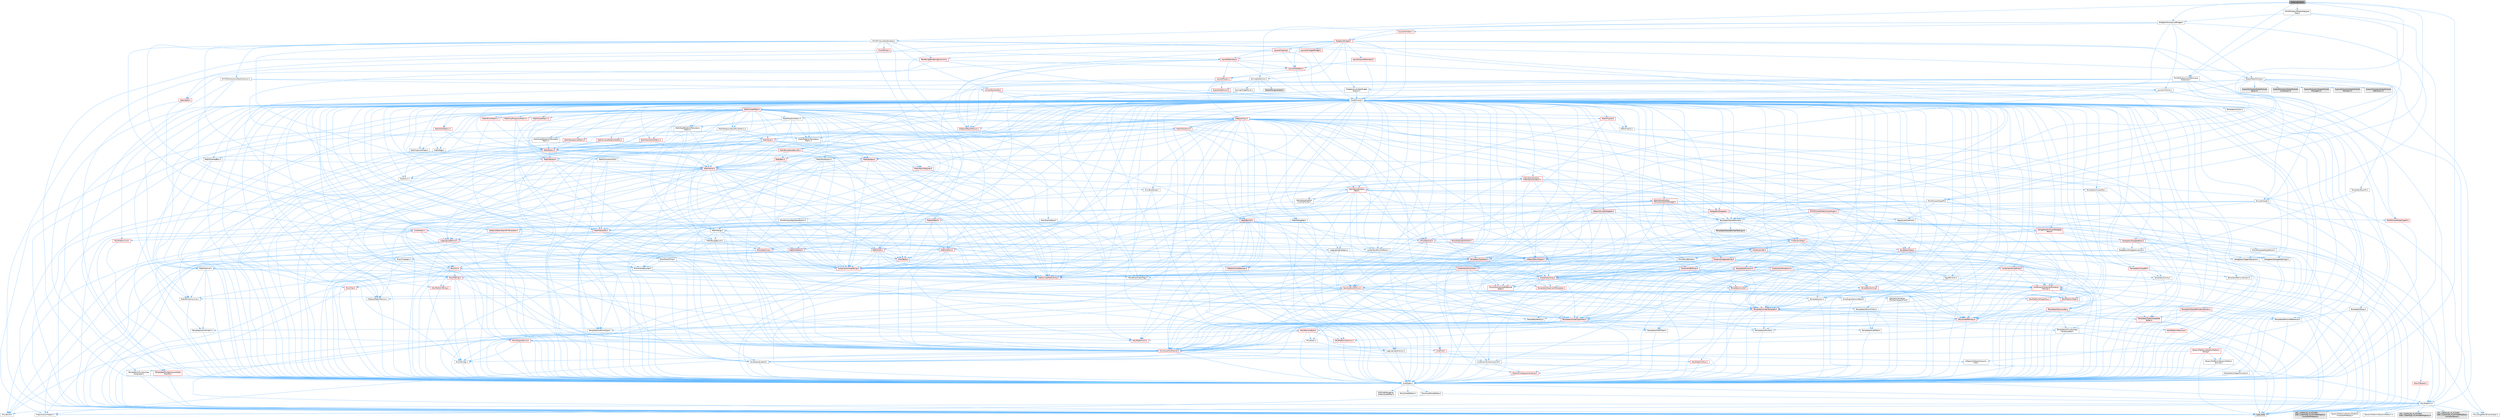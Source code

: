 digraph "SChannelView.h"
{
 // INTERACTIVE_SVG=YES
 // LATEX_PDF_SIZE
  bgcolor="transparent";
  edge [fontname=Helvetica,fontsize=10,labelfontname=Helvetica,labelfontsize=10];
  node [fontname=Helvetica,fontsize=10,shape=box,height=0.2,width=0.4];
  Node1 [id="Node000001",label="SChannelView.h",height=0.2,width=0.4,color="gray40", fillcolor="grey60", style="filled", fontcolor="black",tooltip=" "];
  Node1 -> Node2 [id="edge1_Node000001_Node000002",color="steelblue1",style="solid",tooltip=" "];
  Node2 [id="Node000002",label="CoreTypes.h",height=0.2,width=0.4,color="grey40", fillcolor="white", style="filled",URL="$dc/dec/CoreTypes_8h.html",tooltip=" "];
  Node2 -> Node3 [id="edge2_Node000002_Node000003",color="steelblue1",style="solid",tooltip=" "];
  Node3 [id="Node000003",label="HAL/Platform.h",height=0.2,width=0.4,color="grey40", fillcolor="white", style="filled",URL="$d9/dd0/Platform_8h.html",tooltip=" "];
  Node3 -> Node4 [id="edge3_Node000003_Node000004",color="steelblue1",style="solid",tooltip=" "];
  Node4 [id="Node000004",label="Misc/Build.h",height=0.2,width=0.4,color="grey40", fillcolor="white", style="filled",URL="$d3/dbb/Build_8h.html",tooltip=" "];
  Node3 -> Node5 [id="edge4_Node000003_Node000005",color="steelblue1",style="solid",tooltip=" "];
  Node5 [id="Node000005",label="Misc/LargeWorldCoordinates.h",height=0.2,width=0.4,color="grey40", fillcolor="white", style="filled",URL="$d2/dcb/LargeWorldCoordinates_8h.html",tooltip=" "];
  Node3 -> Node6 [id="edge5_Node000003_Node000006",color="steelblue1",style="solid",tooltip=" "];
  Node6 [id="Node000006",label="type_traits",height=0.2,width=0.4,color="grey60", fillcolor="#E0E0E0", style="filled",tooltip=" "];
  Node3 -> Node7 [id="edge6_Node000003_Node000007",color="steelblue1",style="solid",tooltip=" "];
  Node7 [id="Node000007",label="PreprocessorHelpers.h",height=0.2,width=0.4,color="grey40", fillcolor="white", style="filled",URL="$db/ddb/PreprocessorHelpers_8h.html",tooltip=" "];
  Node3 -> Node8 [id="edge7_Node000003_Node000008",color="steelblue1",style="solid",tooltip=" "];
  Node8 [id="Node000008",label="UBT_COMPILED_PLATFORM\l/UBT_COMPILED_PLATFORMPlatform\lCompilerPreSetup.h",height=0.2,width=0.4,color="grey60", fillcolor="#E0E0E0", style="filled",tooltip=" "];
  Node3 -> Node9 [id="edge8_Node000003_Node000009",color="steelblue1",style="solid",tooltip=" "];
  Node9 [id="Node000009",label="GenericPlatform/GenericPlatform\lCompilerPreSetup.h",height=0.2,width=0.4,color="grey40", fillcolor="white", style="filled",URL="$d9/dc8/GenericPlatformCompilerPreSetup_8h.html",tooltip=" "];
  Node3 -> Node10 [id="edge9_Node000003_Node000010",color="steelblue1",style="solid",tooltip=" "];
  Node10 [id="Node000010",label="GenericPlatform/GenericPlatform.h",height=0.2,width=0.4,color="grey40", fillcolor="white", style="filled",URL="$d6/d84/GenericPlatform_8h.html",tooltip=" "];
  Node3 -> Node11 [id="edge10_Node000003_Node000011",color="steelblue1",style="solid",tooltip=" "];
  Node11 [id="Node000011",label="UBT_COMPILED_PLATFORM\l/UBT_COMPILED_PLATFORMPlatform.h",height=0.2,width=0.4,color="grey60", fillcolor="#E0E0E0", style="filled",tooltip=" "];
  Node3 -> Node12 [id="edge11_Node000003_Node000012",color="steelblue1",style="solid",tooltip=" "];
  Node12 [id="Node000012",label="UBT_COMPILED_PLATFORM\l/UBT_COMPILED_PLATFORMPlatform\lCompilerSetup.h",height=0.2,width=0.4,color="grey60", fillcolor="#E0E0E0", style="filled",tooltip=" "];
  Node2 -> Node13 [id="edge12_Node000002_Node000013",color="steelblue1",style="solid",tooltip=" "];
  Node13 [id="Node000013",label="ProfilingDebugging\l/UMemoryDefines.h",height=0.2,width=0.4,color="grey40", fillcolor="white", style="filled",URL="$d2/da2/UMemoryDefines_8h.html",tooltip=" "];
  Node2 -> Node14 [id="edge13_Node000002_Node000014",color="steelblue1",style="solid",tooltip=" "];
  Node14 [id="Node000014",label="Misc/CoreMiscDefines.h",height=0.2,width=0.4,color="grey40", fillcolor="white", style="filled",URL="$da/d38/CoreMiscDefines_8h.html",tooltip=" "];
  Node14 -> Node3 [id="edge14_Node000014_Node000003",color="steelblue1",style="solid",tooltip=" "];
  Node14 -> Node7 [id="edge15_Node000014_Node000007",color="steelblue1",style="solid",tooltip=" "];
  Node2 -> Node15 [id="edge16_Node000002_Node000015",color="steelblue1",style="solid",tooltip=" "];
  Node15 [id="Node000015",label="Misc/CoreDefines.h",height=0.2,width=0.4,color="grey40", fillcolor="white", style="filled",URL="$d3/dd2/CoreDefines_8h.html",tooltip=" "];
  Node1 -> Node16 [id="edge17_Node000001_Node000016",color="steelblue1",style="solid",tooltip=" "];
  Node16 [id="Node000016",label="Widgets/SCompoundWidget.h",height=0.2,width=0.4,color="grey40", fillcolor="white", style="filled",URL="$db/d0b/SCompoundWidget_8h.html",tooltip=" "];
  Node16 -> Node17 [id="edge18_Node000016_Node000017",color="steelblue1",style="solid",tooltip=" "];
  Node17 [id="Node000017",label="CoreMinimal.h",height=0.2,width=0.4,color="grey40", fillcolor="white", style="filled",URL="$d7/d67/CoreMinimal_8h.html",tooltip=" "];
  Node17 -> Node2 [id="edge19_Node000017_Node000002",color="steelblue1",style="solid",tooltip=" "];
  Node17 -> Node18 [id="edge20_Node000017_Node000018",color="steelblue1",style="solid",tooltip=" "];
  Node18 [id="Node000018",label="CoreFwd.h",height=0.2,width=0.4,color="red", fillcolor="#FFF0F0", style="filled",URL="$d1/d1e/CoreFwd_8h.html",tooltip=" "];
  Node18 -> Node2 [id="edge21_Node000018_Node000002",color="steelblue1",style="solid",tooltip=" "];
  Node18 -> Node19 [id="edge22_Node000018_Node000019",color="steelblue1",style="solid",tooltip=" "];
  Node19 [id="Node000019",label="Containers/ContainersFwd.h",height=0.2,width=0.4,color="grey40", fillcolor="white", style="filled",URL="$d4/d0a/ContainersFwd_8h.html",tooltip=" "];
  Node19 -> Node3 [id="edge23_Node000019_Node000003",color="steelblue1",style="solid",tooltip=" "];
  Node19 -> Node2 [id="edge24_Node000019_Node000002",color="steelblue1",style="solid",tooltip=" "];
  Node19 -> Node20 [id="edge25_Node000019_Node000020",color="steelblue1",style="solid",tooltip=" "];
  Node20 [id="Node000020",label="Traits/IsContiguousContainer.h",height=0.2,width=0.4,color="red", fillcolor="#FFF0F0", style="filled",URL="$d5/d3c/IsContiguousContainer_8h.html",tooltip=" "];
  Node20 -> Node2 [id="edge26_Node000020_Node000002",color="steelblue1",style="solid",tooltip=" "];
  Node18 -> Node24 [id="edge27_Node000018_Node000024",color="steelblue1",style="solid",tooltip=" "];
  Node24 [id="Node000024",label="UObject/UObjectHierarchy\lFwd.h",height=0.2,width=0.4,color="grey40", fillcolor="white", style="filled",URL="$d3/d13/UObjectHierarchyFwd_8h.html",tooltip=" "];
  Node17 -> Node24 [id="edge28_Node000017_Node000024",color="steelblue1",style="solid",tooltip=" "];
  Node17 -> Node19 [id="edge29_Node000017_Node000019",color="steelblue1",style="solid",tooltip=" "];
  Node17 -> Node25 [id="edge30_Node000017_Node000025",color="steelblue1",style="solid",tooltip=" "];
  Node25 [id="Node000025",label="Misc/VarArgs.h",height=0.2,width=0.4,color="grey40", fillcolor="white", style="filled",URL="$d5/d6f/VarArgs_8h.html",tooltip=" "];
  Node25 -> Node2 [id="edge31_Node000025_Node000002",color="steelblue1",style="solid",tooltip=" "];
  Node17 -> Node26 [id="edge32_Node000017_Node000026",color="steelblue1",style="solid",tooltip=" "];
  Node26 [id="Node000026",label="Logging/LogVerbosity.h",height=0.2,width=0.4,color="grey40", fillcolor="white", style="filled",URL="$d2/d8f/LogVerbosity_8h.html",tooltip=" "];
  Node26 -> Node2 [id="edge33_Node000026_Node000002",color="steelblue1",style="solid",tooltip=" "];
  Node17 -> Node27 [id="edge34_Node000017_Node000027",color="steelblue1",style="solid",tooltip=" "];
  Node27 [id="Node000027",label="Misc/OutputDevice.h",height=0.2,width=0.4,color="red", fillcolor="#FFF0F0", style="filled",URL="$d7/d32/OutputDevice_8h.html",tooltip=" "];
  Node27 -> Node18 [id="edge35_Node000027_Node000018",color="steelblue1",style="solid",tooltip=" "];
  Node27 -> Node2 [id="edge36_Node000027_Node000002",color="steelblue1",style="solid",tooltip=" "];
  Node27 -> Node26 [id="edge37_Node000027_Node000026",color="steelblue1",style="solid",tooltip=" "];
  Node27 -> Node25 [id="edge38_Node000027_Node000025",color="steelblue1",style="solid",tooltip=" "];
  Node17 -> Node33 [id="edge39_Node000017_Node000033",color="steelblue1",style="solid",tooltip=" "];
  Node33 [id="Node000033",label="HAL/PlatformCrt.h",height=0.2,width=0.4,color="red", fillcolor="#FFF0F0", style="filled",URL="$d8/d75/PlatformCrt_8h.html",tooltip=" "];
  Node17 -> Node43 [id="edge40_Node000017_Node000043",color="steelblue1",style="solid",tooltip=" "];
  Node43 [id="Node000043",label="HAL/PlatformMisc.h",height=0.2,width=0.4,color="red", fillcolor="#FFF0F0", style="filled",URL="$d0/df5/PlatformMisc_8h.html",tooltip=" "];
  Node43 -> Node2 [id="edge41_Node000043_Node000002",color="steelblue1",style="solid",tooltip=" "];
  Node17 -> Node62 [id="edge42_Node000017_Node000062",color="steelblue1",style="solid",tooltip=" "];
  Node62 [id="Node000062",label="Misc/AssertionMacros.h",height=0.2,width=0.4,color="red", fillcolor="#FFF0F0", style="filled",URL="$d0/dfa/AssertionMacros_8h.html",tooltip=" "];
  Node62 -> Node2 [id="edge43_Node000062_Node000002",color="steelblue1",style="solid",tooltip=" "];
  Node62 -> Node3 [id="edge44_Node000062_Node000003",color="steelblue1",style="solid",tooltip=" "];
  Node62 -> Node43 [id="edge45_Node000062_Node000043",color="steelblue1",style="solid",tooltip=" "];
  Node62 -> Node7 [id="edge46_Node000062_Node000007",color="steelblue1",style="solid",tooltip=" "];
  Node62 -> Node63 [id="edge47_Node000062_Node000063",color="steelblue1",style="solid",tooltip=" "];
  Node63 [id="Node000063",label="Templates/EnableIf.h",height=0.2,width=0.4,color="grey40", fillcolor="white", style="filled",URL="$d7/d60/EnableIf_8h.html",tooltip=" "];
  Node63 -> Node2 [id="edge48_Node000063_Node000002",color="steelblue1",style="solid",tooltip=" "];
  Node62 -> Node25 [id="edge49_Node000062_Node000025",color="steelblue1",style="solid",tooltip=" "];
  Node17 -> Node71 [id="edge50_Node000017_Node000071",color="steelblue1",style="solid",tooltip=" "];
  Node71 [id="Node000071",label="Templates/IsPointer.h",height=0.2,width=0.4,color="grey40", fillcolor="white", style="filled",URL="$d7/d05/IsPointer_8h.html",tooltip=" "];
  Node71 -> Node2 [id="edge51_Node000071_Node000002",color="steelblue1",style="solid",tooltip=" "];
  Node17 -> Node72 [id="edge52_Node000017_Node000072",color="steelblue1",style="solid",tooltip=" "];
  Node72 [id="Node000072",label="HAL/PlatformMemory.h",height=0.2,width=0.4,color="red", fillcolor="#FFF0F0", style="filled",URL="$de/d68/PlatformMemory_8h.html",tooltip=" "];
  Node72 -> Node2 [id="edge53_Node000072_Node000002",color="steelblue1",style="solid",tooltip=" "];
  Node17 -> Node55 [id="edge54_Node000017_Node000055",color="steelblue1",style="solid",tooltip=" "];
  Node55 [id="Node000055",label="HAL/PlatformAtomics.h",height=0.2,width=0.4,color="red", fillcolor="#FFF0F0", style="filled",URL="$d3/d36/PlatformAtomics_8h.html",tooltip=" "];
  Node55 -> Node2 [id="edge55_Node000055_Node000002",color="steelblue1",style="solid",tooltip=" "];
  Node17 -> Node77 [id="edge56_Node000017_Node000077",color="steelblue1",style="solid",tooltip=" "];
  Node77 [id="Node000077",label="Misc/Exec.h",height=0.2,width=0.4,color="grey40", fillcolor="white", style="filled",URL="$de/ddb/Exec_8h.html",tooltip=" "];
  Node77 -> Node2 [id="edge57_Node000077_Node000002",color="steelblue1",style="solid",tooltip=" "];
  Node77 -> Node62 [id="edge58_Node000077_Node000062",color="steelblue1",style="solid",tooltip=" "];
  Node17 -> Node78 [id="edge59_Node000017_Node000078",color="steelblue1",style="solid",tooltip=" "];
  Node78 [id="Node000078",label="HAL/MemoryBase.h",height=0.2,width=0.4,color="red", fillcolor="#FFF0F0", style="filled",URL="$d6/d9f/MemoryBase_8h.html",tooltip=" "];
  Node78 -> Node2 [id="edge60_Node000078_Node000002",color="steelblue1",style="solid",tooltip=" "];
  Node78 -> Node55 [id="edge61_Node000078_Node000055",color="steelblue1",style="solid",tooltip=" "];
  Node78 -> Node33 [id="edge62_Node000078_Node000033",color="steelblue1",style="solid",tooltip=" "];
  Node78 -> Node77 [id="edge63_Node000078_Node000077",color="steelblue1",style="solid",tooltip=" "];
  Node78 -> Node27 [id="edge64_Node000078_Node000027",color="steelblue1",style="solid",tooltip=" "];
  Node17 -> Node88 [id="edge65_Node000017_Node000088",color="steelblue1",style="solid",tooltip=" "];
  Node88 [id="Node000088",label="HAL/UnrealMemory.h",height=0.2,width=0.4,color="red", fillcolor="#FFF0F0", style="filled",URL="$d9/d96/UnrealMemory_8h.html",tooltip=" "];
  Node88 -> Node2 [id="edge66_Node000088_Node000002",color="steelblue1",style="solid",tooltip=" "];
  Node88 -> Node78 [id="edge67_Node000088_Node000078",color="steelblue1",style="solid",tooltip=" "];
  Node88 -> Node72 [id="edge68_Node000088_Node000072",color="steelblue1",style="solid",tooltip=" "];
  Node88 -> Node71 [id="edge69_Node000088_Node000071",color="steelblue1",style="solid",tooltip=" "];
  Node17 -> Node90 [id="edge70_Node000017_Node000090",color="steelblue1",style="solid",tooltip=" "];
  Node90 [id="Node000090",label="Templates/IsArithmetic.h",height=0.2,width=0.4,color="grey40", fillcolor="white", style="filled",URL="$d2/d5d/IsArithmetic_8h.html",tooltip=" "];
  Node90 -> Node2 [id="edge71_Node000090_Node000002",color="steelblue1",style="solid",tooltip=" "];
  Node17 -> Node84 [id="edge72_Node000017_Node000084",color="steelblue1",style="solid",tooltip=" "];
  Node84 [id="Node000084",label="Templates/AndOrNot.h",height=0.2,width=0.4,color="grey40", fillcolor="white", style="filled",URL="$db/d0a/AndOrNot_8h.html",tooltip=" "];
  Node84 -> Node2 [id="edge73_Node000084_Node000002",color="steelblue1",style="solid",tooltip=" "];
  Node17 -> Node91 [id="edge74_Node000017_Node000091",color="steelblue1",style="solid",tooltip=" "];
  Node91 [id="Node000091",label="Templates/IsPODType.h",height=0.2,width=0.4,color="grey40", fillcolor="white", style="filled",URL="$d7/db1/IsPODType_8h.html",tooltip=" "];
  Node91 -> Node2 [id="edge75_Node000091_Node000002",color="steelblue1",style="solid",tooltip=" "];
  Node17 -> Node92 [id="edge76_Node000017_Node000092",color="steelblue1",style="solid",tooltip=" "];
  Node92 [id="Node000092",label="Templates/IsUECoreType.h",height=0.2,width=0.4,color="grey40", fillcolor="white", style="filled",URL="$d1/db8/IsUECoreType_8h.html",tooltip=" "];
  Node92 -> Node2 [id="edge77_Node000092_Node000002",color="steelblue1",style="solid",tooltip=" "];
  Node92 -> Node6 [id="edge78_Node000092_Node000006",color="steelblue1",style="solid",tooltip=" "];
  Node17 -> Node85 [id="edge79_Node000017_Node000085",color="steelblue1",style="solid",tooltip=" "];
  Node85 [id="Node000085",label="Templates/IsTriviallyCopy\lConstructible.h",height=0.2,width=0.4,color="grey40", fillcolor="white", style="filled",URL="$d3/d78/IsTriviallyCopyConstructible_8h.html",tooltip=" "];
  Node85 -> Node2 [id="edge80_Node000085_Node000002",color="steelblue1",style="solid",tooltip=" "];
  Node85 -> Node6 [id="edge81_Node000085_Node000006",color="steelblue1",style="solid",tooltip=" "];
  Node17 -> Node93 [id="edge82_Node000017_Node000093",color="steelblue1",style="solid",tooltip=" "];
  Node93 [id="Node000093",label="Templates/UnrealTypeTraits.h",height=0.2,width=0.4,color="red", fillcolor="#FFF0F0", style="filled",URL="$d2/d2d/UnrealTypeTraits_8h.html",tooltip=" "];
  Node93 -> Node2 [id="edge83_Node000093_Node000002",color="steelblue1",style="solid",tooltip=" "];
  Node93 -> Node71 [id="edge84_Node000093_Node000071",color="steelblue1",style="solid",tooltip=" "];
  Node93 -> Node62 [id="edge85_Node000093_Node000062",color="steelblue1",style="solid",tooltip=" "];
  Node93 -> Node84 [id="edge86_Node000093_Node000084",color="steelblue1",style="solid",tooltip=" "];
  Node93 -> Node63 [id="edge87_Node000093_Node000063",color="steelblue1",style="solid",tooltip=" "];
  Node93 -> Node90 [id="edge88_Node000093_Node000090",color="steelblue1",style="solid",tooltip=" "];
  Node93 -> Node91 [id="edge89_Node000093_Node000091",color="steelblue1",style="solid",tooltip=" "];
  Node93 -> Node92 [id="edge90_Node000093_Node000092",color="steelblue1",style="solid",tooltip=" "];
  Node93 -> Node85 [id="edge91_Node000093_Node000085",color="steelblue1",style="solid",tooltip=" "];
  Node17 -> Node63 [id="edge92_Node000017_Node000063",color="steelblue1",style="solid",tooltip=" "];
  Node17 -> Node95 [id="edge93_Node000017_Node000095",color="steelblue1",style="solid",tooltip=" "];
  Node95 [id="Node000095",label="Templates/RemoveReference.h",height=0.2,width=0.4,color="grey40", fillcolor="white", style="filled",URL="$da/dbe/RemoveReference_8h.html",tooltip=" "];
  Node95 -> Node2 [id="edge94_Node000095_Node000002",color="steelblue1",style="solid",tooltip=" "];
  Node17 -> Node96 [id="edge95_Node000017_Node000096",color="steelblue1",style="solid",tooltip=" "];
  Node96 [id="Node000096",label="Templates/IntegralConstant.h",height=0.2,width=0.4,color="grey40", fillcolor="white", style="filled",URL="$db/d1b/IntegralConstant_8h.html",tooltip=" "];
  Node96 -> Node2 [id="edge96_Node000096_Node000002",color="steelblue1",style="solid",tooltip=" "];
  Node17 -> Node97 [id="edge97_Node000017_Node000097",color="steelblue1",style="solid",tooltip=" "];
  Node97 [id="Node000097",label="Templates/IsClass.h",height=0.2,width=0.4,color="grey40", fillcolor="white", style="filled",URL="$db/dcb/IsClass_8h.html",tooltip=" "];
  Node97 -> Node2 [id="edge98_Node000097_Node000002",color="steelblue1",style="solid",tooltip=" "];
  Node17 -> Node98 [id="edge99_Node000017_Node000098",color="steelblue1",style="solid",tooltip=" "];
  Node98 [id="Node000098",label="Templates/TypeCompatible\lBytes.h",height=0.2,width=0.4,color="red", fillcolor="#FFF0F0", style="filled",URL="$df/d0a/TypeCompatibleBytes_8h.html",tooltip=" "];
  Node98 -> Node2 [id="edge100_Node000098_Node000002",color="steelblue1",style="solid",tooltip=" "];
  Node98 -> Node6 [id="edge101_Node000098_Node000006",color="steelblue1",style="solid",tooltip=" "];
  Node17 -> Node20 [id="edge102_Node000017_Node000020",color="steelblue1",style="solid",tooltip=" "];
  Node17 -> Node99 [id="edge103_Node000017_Node000099",color="steelblue1",style="solid",tooltip=" "];
  Node99 [id="Node000099",label="Templates/UnrealTemplate.h",height=0.2,width=0.4,color="red", fillcolor="#FFF0F0", style="filled",URL="$d4/d24/UnrealTemplate_8h.html",tooltip=" "];
  Node99 -> Node2 [id="edge104_Node000099_Node000002",color="steelblue1",style="solid",tooltip=" "];
  Node99 -> Node71 [id="edge105_Node000099_Node000071",color="steelblue1",style="solid",tooltip=" "];
  Node99 -> Node88 [id="edge106_Node000099_Node000088",color="steelblue1",style="solid",tooltip=" "];
  Node99 -> Node93 [id="edge107_Node000099_Node000093",color="steelblue1",style="solid",tooltip=" "];
  Node99 -> Node95 [id="edge108_Node000099_Node000095",color="steelblue1",style="solid",tooltip=" "];
  Node99 -> Node98 [id="edge109_Node000099_Node000098",color="steelblue1",style="solid",tooltip=" "];
  Node99 -> Node66 [id="edge110_Node000099_Node000066",color="steelblue1",style="solid",tooltip=" "];
  Node66 [id="Node000066",label="Templates/Identity.h",height=0.2,width=0.4,color="grey40", fillcolor="white", style="filled",URL="$d0/dd5/Identity_8h.html",tooltip=" "];
  Node99 -> Node20 [id="edge111_Node000099_Node000020",color="steelblue1",style="solid",tooltip=" "];
  Node99 -> Node6 [id="edge112_Node000099_Node000006",color="steelblue1",style="solid",tooltip=" "];
  Node17 -> Node48 [id="edge113_Node000017_Node000048",color="steelblue1",style="solid",tooltip=" "];
  Node48 [id="Node000048",label="Math/NumericLimits.h",height=0.2,width=0.4,color="grey40", fillcolor="white", style="filled",URL="$df/d1b/NumericLimits_8h.html",tooltip=" "];
  Node48 -> Node2 [id="edge114_Node000048_Node000002",color="steelblue1",style="solid",tooltip=" "];
  Node17 -> Node103 [id="edge115_Node000017_Node000103",color="steelblue1",style="solid",tooltip=" "];
  Node103 [id="Node000103",label="HAL/PlatformMath.h",height=0.2,width=0.4,color="red", fillcolor="#FFF0F0", style="filled",URL="$dc/d53/PlatformMath_8h.html",tooltip=" "];
  Node103 -> Node2 [id="edge116_Node000103_Node000002",color="steelblue1",style="solid",tooltip=" "];
  Node17 -> Node86 [id="edge117_Node000017_Node000086",color="steelblue1",style="solid",tooltip=" "];
  Node86 [id="Node000086",label="Templates/IsTriviallyCopy\lAssignable.h",height=0.2,width=0.4,color="grey40", fillcolor="white", style="filled",URL="$d2/df2/IsTriviallyCopyAssignable_8h.html",tooltip=" "];
  Node86 -> Node2 [id="edge118_Node000086_Node000002",color="steelblue1",style="solid",tooltip=" "];
  Node86 -> Node6 [id="edge119_Node000086_Node000006",color="steelblue1",style="solid",tooltip=" "];
  Node17 -> Node111 [id="edge120_Node000017_Node000111",color="steelblue1",style="solid",tooltip=" "];
  Node111 [id="Node000111",label="Templates/MemoryOps.h",height=0.2,width=0.4,color="red", fillcolor="#FFF0F0", style="filled",URL="$db/dea/MemoryOps_8h.html",tooltip=" "];
  Node111 -> Node2 [id="edge121_Node000111_Node000002",color="steelblue1",style="solid",tooltip=" "];
  Node111 -> Node88 [id="edge122_Node000111_Node000088",color="steelblue1",style="solid",tooltip=" "];
  Node111 -> Node86 [id="edge123_Node000111_Node000086",color="steelblue1",style="solid",tooltip=" "];
  Node111 -> Node85 [id="edge124_Node000111_Node000085",color="steelblue1",style="solid",tooltip=" "];
  Node111 -> Node93 [id="edge125_Node000111_Node000093",color="steelblue1",style="solid",tooltip=" "];
  Node111 -> Node6 [id="edge126_Node000111_Node000006",color="steelblue1",style="solid",tooltip=" "];
  Node17 -> Node112 [id="edge127_Node000017_Node000112",color="steelblue1",style="solid",tooltip=" "];
  Node112 [id="Node000112",label="Containers/ContainerAllocation\lPolicies.h",height=0.2,width=0.4,color="red", fillcolor="#FFF0F0", style="filled",URL="$d7/dff/ContainerAllocationPolicies_8h.html",tooltip=" "];
  Node112 -> Node2 [id="edge128_Node000112_Node000002",color="steelblue1",style="solid",tooltip=" "];
  Node112 -> Node112 [id="edge129_Node000112_Node000112",color="steelblue1",style="solid",tooltip=" "];
  Node112 -> Node103 [id="edge130_Node000112_Node000103",color="steelblue1",style="solid",tooltip=" "];
  Node112 -> Node88 [id="edge131_Node000112_Node000088",color="steelblue1",style="solid",tooltip=" "];
  Node112 -> Node48 [id="edge132_Node000112_Node000048",color="steelblue1",style="solid",tooltip=" "];
  Node112 -> Node62 [id="edge133_Node000112_Node000062",color="steelblue1",style="solid",tooltip=" "];
  Node112 -> Node111 [id="edge134_Node000112_Node000111",color="steelblue1",style="solid",tooltip=" "];
  Node112 -> Node98 [id="edge135_Node000112_Node000098",color="steelblue1",style="solid",tooltip=" "];
  Node112 -> Node6 [id="edge136_Node000112_Node000006",color="steelblue1",style="solid",tooltip=" "];
  Node17 -> Node115 [id="edge137_Node000017_Node000115",color="steelblue1",style="solid",tooltip=" "];
  Node115 [id="Node000115",label="Templates/IsEnumClass.h",height=0.2,width=0.4,color="grey40", fillcolor="white", style="filled",URL="$d7/d15/IsEnumClass_8h.html",tooltip=" "];
  Node115 -> Node2 [id="edge138_Node000115_Node000002",color="steelblue1",style="solid",tooltip=" "];
  Node115 -> Node84 [id="edge139_Node000115_Node000084",color="steelblue1",style="solid",tooltip=" "];
  Node17 -> Node116 [id="edge140_Node000017_Node000116",color="steelblue1",style="solid",tooltip=" "];
  Node116 [id="Node000116",label="HAL/PlatformProperties.h",height=0.2,width=0.4,color="red", fillcolor="#FFF0F0", style="filled",URL="$d9/db0/PlatformProperties_8h.html",tooltip=" "];
  Node116 -> Node2 [id="edge141_Node000116_Node000002",color="steelblue1",style="solid",tooltip=" "];
  Node17 -> Node119 [id="edge142_Node000017_Node000119",color="steelblue1",style="solid",tooltip=" "];
  Node119 [id="Node000119",label="Misc/EngineVersionBase.h",height=0.2,width=0.4,color="grey40", fillcolor="white", style="filled",URL="$d5/d2b/EngineVersionBase_8h.html",tooltip=" "];
  Node119 -> Node2 [id="edge143_Node000119_Node000002",color="steelblue1",style="solid",tooltip=" "];
  Node17 -> Node120 [id="edge144_Node000017_Node000120",color="steelblue1",style="solid",tooltip=" "];
  Node120 [id="Node000120",label="Internationalization\l/TextNamespaceFwd.h",height=0.2,width=0.4,color="grey40", fillcolor="white", style="filled",URL="$d8/d97/TextNamespaceFwd_8h.html",tooltip=" "];
  Node120 -> Node2 [id="edge145_Node000120_Node000002",color="steelblue1",style="solid",tooltip=" "];
  Node17 -> Node121 [id="edge146_Node000017_Node000121",color="steelblue1",style="solid",tooltip=" "];
  Node121 [id="Node000121",label="Serialization/Archive.h",height=0.2,width=0.4,color="red", fillcolor="#FFF0F0", style="filled",URL="$d7/d3b/Archive_8h.html",tooltip=" "];
  Node121 -> Node18 [id="edge147_Node000121_Node000018",color="steelblue1",style="solid",tooltip=" "];
  Node121 -> Node2 [id="edge148_Node000121_Node000002",color="steelblue1",style="solid",tooltip=" "];
  Node121 -> Node116 [id="edge149_Node000121_Node000116",color="steelblue1",style="solid",tooltip=" "];
  Node121 -> Node120 [id="edge150_Node000121_Node000120",color="steelblue1",style="solid",tooltip=" "];
  Node121 -> Node62 [id="edge151_Node000121_Node000062",color="steelblue1",style="solid",tooltip=" "];
  Node121 -> Node4 [id="edge152_Node000121_Node000004",color="steelblue1",style="solid",tooltip=" "];
  Node121 -> Node119 [id="edge153_Node000121_Node000119",color="steelblue1",style="solid",tooltip=" "];
  Node121 -> Node25 [id="edge154_Node000121_Node000025",color="steelblue1",style="solid",tooltip=" "];
  Node121 -> Node63 [id="edge155_Node000121_Node000063",color="steelblue1",style="solid",tooltip=" "];
  Node121 -> Node115 [id="edge156_Node000121_Node000115",color="steelblue1",style="solid",tooltip=" "];
  Node121 -> Node99 [id="edge157_Node000121_Node000099",color="steelblue1",style="solid",tooltip=" "];
  Node121 -> Node124 [id="edge158_Node000121_Node000124",color="steelblue1",style="solid",tooltip=" "];
  Node124 [id="Node000124",label="UObject/ObjectVersion.h",height=0.2,width=0.4,color="grey40", fillcolor="white", style="filled",URL="$da/d63/ObjectVersion_8h.html",tooltip=" "];
  Node124 -> Node2 [id="edge159_Node000124_Node000002",color="steelblue1",style="solid",tooltip=" "];
  Node17 -> Node125 [id="edge160_Node000017_Node000125",color="steelblue1",style="solid",tooltip=" "];
  Node125 [id="Node000125",label="Templates/Less.h",height=0.2,width=0.4,color="grey40", fillcolor="white", style="filled",URL="$de/dc8/Less_8h.html",tooltip=" "];
  Node125 -> Node2 [id="edge161_Node000125_Node000002",color="steelblue1",style="solid",tooltip=" "];
  Node125 -> Node99 [id="edge162_Node000125_Node000099",color="steelblue1",style="solid",tooltip=" "];
  Node17 -> Node126 [id="edge163_Node000017_Node000126",color="steelblue1",style="solid",tooltip=" "];
  Node126 [id="Node000126",label="Templates/Sorting.h",height=0.2,width=0.4,color="red", fillcolor="#FFF0F0", style="filled",URL="$d3/d9e/Sorting_8h.html",tooltip=" "];
  Node126 -> Node2 [id="edge164_Node000126_Node000002",color="steelblue1",style="solid",tooltip=" "];
  Node126 -> Node103 [id="edge165_Node000126_Node000103",color="steelblue1",style="solid",tooltip=" "];
  Node126 -> Node125 [id="edge166_Node000126_Node000125",color="steelblue1",style="solid",tooltip=" "];
  Node17 -> Node137 [id="edge167_Node000017_Node000137",color="steelblue1",style="solid",tooltip=" "];
  Node137 [id="Node000137",label="Misc/Char.h",height=0.2,width=0.4,color="red", fillcolor="#FFF0F0", style="filled",URL="$d0/d58/Char_8h.html",tooltip=" "];
  Node137 -> Node2 [id="edge168_Node000137_Node000002",color="steelblue1",style="solid",tooltip=" "];
  Node137 -> Node6 [id="edge169_Node000137_Node000006",color="steelblue1",style="solid",tooltip=" "];
  Node17 -> Node140 [id="edge170_Node000017_Node000140",color="steelblue1",style="solid",tooltip=" "];
  Node140 [id="Node000140",label="GenericPlatform/GenericPlatform\lStricmp.h",height=0.2,width=0.4,color="grey40", fillcolor="white", style="filled",URL="$d2/d86/GenericPlatformStricmp_8h.html",tooltip=" "];
  Node140 -> Node2 [id="edge171_Node000140_Node000002",color="steelblue1",style="solid",tooltip=" "];
  Node17 -> Node141 [id="edge172_Node000017_Node000141",color="steelblue1",style="solid",tooltip=" "];
  Node141 [id="Node000141",label="GenericPlatform/GenericPlatform\lString.h",height=0.2,width=0.4,color="red", fillcolor="#FFF0F0", style="filled",URL="$dd/d20/GenericPlatformString_8h.html",tooltip=" "];
  Node141 -> Node2 [id="edge173_Node000141_Node000002",color="steelblue1",style="solid",tooltip=" "];
  Node141 -> Node140 [id="edge174_Node000141_Node000140",color="steelblue1",style="solid",tooltip=" "];
  Node141 -> Node63 [id="edge175_Node000141_Node000063",color="steelblue1",style="solid",tooltip=" "];
  Node141 -> Node6 [id="edge176_Node000141_Node000006",color="steelblue1",style="solid",tooltip=" "];
  Node17 -> Node74 [id="edge177_Node000017_Node000074",color="steelblue1",style="solid",tooltip=" "];
  Node74 [id="Node000074",label="HAL/PlatformString.h",height=0.2,width=0.4,color="red", fillcolor="#FFF0F0", style="filled",URL="$db/db5/PlatformString_8h.html",tooltip=" "];
  Node74 -> Node2 [id="edge178_Node000074_Node000002",color="steelblue1",style="solid",tooltip=" "];
  Node17 -> Node144 [id="edge179_Node000017_Node000144",color="steelblue1",style="solid",tooltip=" "];
  Node144 [id="Node000144",label="Misc/CString.h",height=0.2,width=0.4,color="red", fillcolor="#FFF0F0", style="filled",URL="$d2/d49/CString_8h.html",tooltip=" "];
  Node144 -> Node2 [id="edge180_Node000144_Node000002",color="steelblue1",style="solid",tooltip=" "];
  Node144 -> Node33 [id="edge181_Node000144_Node000033",color="steelblue1",style="solid",tooltip=" "];
  Node144 -> Node74 [id="edge182_Node000144_Node000074",color="steelblue1",style="solid",tooltip=" "];
  Node144 -> Node62 [id="edge183_Node000144_Node000062",color="steelblue1",style="solid",tooltip=" "];
  Node144 -> Node137 [id="edge184_Node000144_Node000137",color="steelblue1",style="solid",tooltip=" "];
  Node144 -> Node25 [id="edge185_Node000144_Node000025",color="steelblue1",style="solid",tooltip=" "];
  Node17 -> Node145 [id="edge186_Node000017_Node000145",color="steelblue1",style="solid",tooltip=" "];
  Node145 [id="Node000145",label="Misc/Crc.h",height=0.2,width=0.4,color="red", fillcolor="#FFF0F0", style="filled",URL="$d4/dd2/Crc_8h.html",tooltip=" "];
  Node145 -> Node2 [id="edge187_Node000145_Node000002",color="steelblue1",style="solid",tooltip=" "];
  Node145 -> Node74 [id="edge188_Node000145_Node000074",color="steelblue1",style="solid",tooltip=" "];
  Node145 -> Node62 [id="edge189_Node000145_Node000062",color="steelblue1",style="solid",tooltip=" "];
  Node145 -> Node144 [id="edge190_Node000145_Node000144",color="steelblue1",style="solid",tooltip=" "];
  Node145 -> Node137 [id="edge191_Node000145_Node000137",color="steelblue1",style="solid",tooltip=" "];
  Node145 -> Node93 [id="edge192_Node000145_Node000093",color="steelblue1",style="solid",tooltip=" "];
  Node17 -> Node136 [id="edge193_Node000017_Node000136",color="steelblue1",style="solid",tooltip=" "];
  Node136 [id="Node000136",label="Math/UnrealMathUtility.h",height=0.2,width=0.4,color="red", fillcolor="#FFF0F0", style="filled",URL="$db/db8/UnrealMathUtility_8h.html",tooltip=" "];
  Node136 -> Node2 [id="edge194_Node000136_Node000002",color="steelblue1",style="solid",tooltip=" "];
  Node136 -> Node62 [id="edge195_Node000136_Node000062",color="steelblue1",style="solid",tooltip=" "];
  Node136 -> Node103 [id="edge196_Node000136_Node000103",color="steelblue1",style="solid",tooltip=" "];
  Node136 -> Node66 [id="edge197_Node000136_Node000066",color="steelblue1",style="solid",tooltip=" "];
  Node17 -> Node146 [id="edge198_Node000017_Node000146",color="steelblue1",style="solid",tooltip=" "];
  Node146 [id="Node000146",label="Containers/UnrealString.h",height=0.2,width=0.4,color="red", fillcolor="#FFF0F0", style="filled",URL="$d5/dba/UnrealString_8h.html",tooltip=" "];
  Node17 -> Node150 [id="edge199_Node000017_Node000150",color="steelblue1",style="solid",tooltip=" "];
  Node150 [id="Node000150",label="Containers/Array.h",height=0.2,width=0.4,color="red", fillcolor="#FFF0F0", style="filled",URL="$df/dd0/Array_8h.html",tooltip=" "];
  Node150 -> Node2 [id="edge200_Node000150_Node000002",color="steelblue1",style="solid",tooltip=" "];
  Node150 -> Node62 [id="edge201_Node000150_Node000062",color="steelblue1",style="solid",tooltip=" "];
  Node150 -> Node151 [id="edge202_Node000150_Node000151",color="steelblue1",style="solid",tooltip=" "];
  Node151 [id="Node000151",label="Misc/IntrusiveUnsetOptional\lState.h",height=0.2,width=0.4,color="red", fillcolor="#FFF0F0", style="filled",URL="$d2/d0a/IntrusiveUnsetOptionalState_8h.html",tooltip=" "];
  Node150 -> Node88 [id="edge203_Node000150_Node000088",color="steelblue1",style="solid",tooltip=" "];
  Node150 -> Node93 [id="edge204_Node000150_Node000093",color="steelblue1",style="solid",tooltip=" "];
  Node150 -> Node99 [id="edge205_Node000150_Node000099",color="steelblue1",style="solid",tooltip=" "];
  Node150 -> Node112 [id="edge206_Node000150_Node000112",color="steelblue1",style="solid",tooltip=" "];
  Node150 -> Node121 [id="edge207_Node000150_Node000121",color="steelblue1",style="solid",tooltip=" "];
  Node150 -> Node129 [id="edge208_Node000150_Node000129",color="steelblue1",style="solid",tooltip=" "];
  Node129 [id="Node000129",label="Templates/Invoke.h",height=0.2,width=0.4,color="red", fillcolor="#FFF0F0", style="filled",URL="$d7/deb/Invoke_8h.html",tooltip=" "];
  Node129 -> Node2 [id="edge209_Node000129_Node000002",color="steelblue1",style="solid",tooltip=" "];
  Node129 -> Node99 [id="edge210_Node000129_Node000099",color="steelblue1",style="solid",tooltip=" "];
  Node129 -> Node6 [id="edge211_Node000129_Node000006",color="steelblue1",style="solid",tooltip=" "];
  Node150 -> Node125 [id="edge212_Node000150_Node000125",color="steelblue1",style="solid",tooltip=" "];
  Node150 -> Node126 [id="edge213_Node000150_Node000126",color="steelblue1",style="solid",tooltip=" "];
  Node150 -> Node173 [id="edge214_Node000150_Node000173",color="steelblue1",style="solid",tooltip=" "];
  Node173 [id="Node000173",label="Templates/AlignmentTemplates.h",height=0.2,width=0.4,color="red", fillcolor="#FFF0F0", style="filled",URL="$dd/d32/AlignmentTemplates_8h.html",tooltip=" "];
  Node173 -> Node2 [id="edge215_Node000173_Node000002",color="steelblue1",style="solid",tooltip=" "];
  Node173 -> Node71 [id="edge216_Node000173_Node000071",color="steelblue1",style="solid",tooltip=" "];
  Node150 -> Node6 [id="edge217_Node000150_Node000006",color="steelblue1",style="solid",tooltip=" "];
  Node17 -> Node174 [id="edge218_Node000017_Node000174",color="steelblue1",style="solid",tooltip=" "];
  Node174 [id="Node000174",label="Misc/FrameNumber.h",height=0.2,width=0.4,color="grey40", fillcolor="white", style="filled",URL="$dd/dbd/FrameNumber_8h.html",tooltip=" "];
  Node174 -> Node2 [id="edge219_Node000174_Node000002",color="steelblue1",style="solid",tooltip=" "];
  Node174 -> Node48 [id="edge220_Node000174_Node000048",color="steelblue1",style="solid",tooltip=" "];
  Node174 -> Node136 [id="edge221_Node000174_Node000136",color="steelblue1",style="solid",tooltip=" "];
  Node174 -> Node63 [id="edge222_Node000174_Node000063",color="steelblue1",style="solid",tooltip=" "];
  Node174 -> Node93 [id="edge223_Node000174_Node000093",color="steelblue1",style="solid",tooltip=" "];
  Node17 -> Node175 [id="edge224_Node000017_Node000175",color="steelblue1",style="solid",tooltip=" "];
  Node175 [id="Node000175",label="Misc/Timespan.h",height=0.2,width=0.4,color="grey40", fillcolor="white", style="filled",URL="$da/dd9/Timespan_8h.html",tooltip=" "];
  Node175 -> Node2 [id="edge225_Node000175_Node000002",color="steelblue1",style="solid",tooltip=" "];
  Node175 -> Node176 [id="edge226_Node000175_Node000176",color="steelblue1",style="solid",tooltip=" "];
  Node176 [id="Node000176",label="Math/Interval.h",height=0.2,width=0.4,color="grey40", fillcolor="white", style="filled",URL="$d1/d55/Interval_8h.html",tooltip=" "];
  Node176 -> Node2 [id="edge227_Node000176_Node000002",color="steelblue1",style="solid",tooltip=" "];
  Node176 -> Node90 [id="edge228_Node000176_Node000090",color="steelblue1",style="solid",tooltip=" "];
  Node176 -> Node93 [id="edge229_Node000176_Node000093",color="steelblue1",style="solid",tooltip=" "];
  Node176 -> Node48 [id="edge230_Node000176_Node000048",color="steelblue1",style="solid",tooltip=" "];
  Node176 -> Node136 [id="edge231_Node000176_Node000136",color="steelblue1",style="solid",tooltip=" "];
  Node175 -> Node136 [id="edge232_Node000175_Node000136",color="steelblue1",style="solid",tooltip=" "];
  Node175 -> Node62 [id="edge233_Node000175_Node000062",color="steelblue1",style="solid",tooltip=" "];
  Node17 -> Node177 [id="edge234_Node000017_Node000177",color="steelblue1",style="solid",tooltip=" "];
  Node177 [id="Node000177",label="Containers/StringConv.h",height=0.2,width=0.4,color="red", fillcolor="#FFF0F0", style="filled",URL="$d3/ddf/StringConv_8h.html",tooltip=" "];
  Node177 -> Node2 [id="edge235_Node000177_Node000002",color="steelblue1",style="solid",tooltip=" "];
  Node177 -> Node62 [id="edge236_Node000177_Node000062",color="steelblue1",style="solid",tooltip=" "];
  Node177 -> Node112 [id="edge237_Node000177_Node000112",color="steelblue1",style="solid",tooltip=" "];
  Node177 -> Node150 [id="edge238_Node000177_Node000150",color="steelblue1",style="solid",tooltip=" "];
  Node177 -> Node144 [id="edge239_Node000177_Node000144",color="steelblue1",style="solid",tooltip=" "];
  Node177 -> Node178 [id="edge240_Node000177_Node000178",color="steelblue1",style="solid",tooltip=" "];
  Node178 [id="Node000178",label="Templates/IsArray.h",height=0.2,width=0.4,color="grey40", fillcolor="white", style="filled",URL="$d8/d8d/IsArray_8h.html",tooltip=" "];
  Node178 -> Node2 [id="edge241_Node000178_Node000002",color="steelblue1",style="solid",tooltip=" "];
  Node177 -> Node99 [id="edge242_Node000177_Node000099",color="steelblue1",style="solid",tooltip=" "];
  Node177 -> Node93 [id="edge243_Node000177_Node000093",color="steelblue1",style="solid",tooltip=" "];
  Node177 -> Node20 [id="edge244_Node000177_Node000020",color="steelblue1",style="solid",tooltip=" "];
  Node177 -> Node6 [id="edge245_Node000177_Node000006",color="steelblue1",style="solid",tooltip=" "];
  Node17 -> Node179 [id="edge246_Node000017_Node000179",color="steelblue1",style="solid",tooltip=" "];
  Node179 [id="Node000179",label="UObject/UnrealNames.h",height=0.2,width=0.4,color="red", fillcolor="#FFF0F0", style="filled",URL="$d8/db1/UnrealNames_8h.html",tooltip=" "];
  Node179 -> Node2 [id="edge247_Node000179_Node000002",color="steelblue1",style="solid",tooltip=" "];
  Node17 -> Node181 [id="edge248_Node000017_Node000181",color="steelblue1",style="solid",tooltip=" "];
  Node181 [id="Node000181",label="UObject/NameTypes.h",height=0.2,width=0.4,color="red", fillcolor="#FFF0F0", style="filled",URL="$d6/d35/NameTypes_8h.html",tooltip=" "];
  Node181 -> Node2 [id="edge249_Node000181_Node000002",color="steelblue1",style="solid",tooltip=" "];
  Node181 -> Node62 [id="edge250_Node000181_Node000062",color="steelblue1",style="solid",tooltip=" "];
  Node181 -> Node88 [id="edge251_Node000181_Node000088",color="steelblue1",style="solid",tooltip=" "];
  Node181 -> Node93 [id="edge252_Node000181_Node000093",color="steelblue1",style="solid",tooltip=" "];
  Node181 -> Node99 [id="edge253_Node000181_Node000099",color="steelblue1",style="solid",tooltip=" "];
  Node181 -> Node146 [id="edge254_Node000181_Node000146",color="steelblue1",style="solid",tooltip=" "];
  Node181 -> Node177 [id="edge255_Node000181_Node000177",color="steelblue1",style="solid",tooltip=" "];
  Node181 -> Node179 [id="edge256_Node000181_Node000179",color="steelblue1",style="solid",tooltip=" "];
  Node181 -> Node151 [id="edge257_Node000181_Node000151",color="steelblue1",style="solid",tooltip=" "];
  Node17 -> Node189 [id="edge258_Node000017_Node000189",color="steelblue1",style="solid",tooltip=" "];
  Node189 [id="Node000189",label="Misc/Parse.h",height=0.2,width=0.4,color="red", fillcolor="#FFF0F0", style="filled",URL="$dc/d71/Parse_8h.html",tooltip=" "];
  Node189 -> Node146 [id="edge259_Node000189_Node000146",color="steelblue1",style="solid",tooltip=" "];
  Node189 -> Node2 [id="edge260_Node000189_Node000002",color="steelblue1",style="solid",tooltip=" "];
  Node189 -> Node33 [id="edge261_Node000189_Node000033",color="steelblue1",style="solid",tooltip=" "];
  Node189 -> Node4 [id="edge262_Node000189_Node000004",color="steelblue1",style="solid",tooltip=" "];
  Node189 -> Node50 [id="edge263_Node000189_Node000050",color="steelblue1",style="solid",tooltip=" "];
  Node50 [id="Node000050",label="Misc/EnumClassFlags.h",height=0.2,width=0.4,color="grey40", fillcolor="white", style="filled",URL="$d8/de7/EnumClassFlags_8h.html",tooltip=" "];
  Node189 -> Node190 [id="edge264_Node000189_Node000190",color="steelblue1",style="solid",tooltip=" "];
  Node190 [id="Node000190",label="Templates/Function.h",height=0.2,width=0.4,color="red", fillcolor="#FFF0F0", style="filled",URL="$df/df5/Function_8h.html",tooltip=" "];
  Node190 -> Node2 [id="edge265_Node000190_Node000002",color="steelblue1",style="solid",tooltip=" "];
  Node190 -> Node62 [id="edge266_Node000190_Node000062",color="steelblue1",style="solid",tooltip=" "];
  Node190 -> Node151 [id="edge267_Node000190_Node000151",color="steelblue1",style="solid",tooltip=" "];
  Node190 -> Node88 [id="edge268_Node000190_Node000088",color="steelblue1",style="solid",tooltip=" "];
  Node190 -> Node93 [id="edge269_Node000190_Node000093",color="steelblue1",style="solid",tooltip=" "];
  Node190 -> Node129 [id="edge270_Node000190_Node000129",color="steelblue1",style="solid",tooltip=" "];
  Node190 -> Node99 [id="edge271_Node000190_Node000099",color="steelblue1",style="solid",tooltip=" "];
  Node190 -> Node136 [id="edge272_Node000190_Node000136",color="steelblue1",style="solid",tooltip=" "];
  Node190 -> Node6 [id="edge273_Node000190_Node000006",color="steelblue1",style="solid",tooltip=" "];
  Node17 -> Node173 [id="edge274_Node000017_Node000173",color="steelblue1",style="solid",tooltip=" "];
  Node17 -> Node192 [id="edge275_Node000017_Node000192",color="steelblue1",style="solid",tooltip=" "];
  Node192 [id="Node000192",label="Misc/StructBuilder.h",height=0.2,width=0.4,color="grey40", fillcolor="white", style="filled",URL="$d9/db3/StructBuilder_8h.html",tooltip=" "];
  Node192 -> Node2 [id="edge276_Node000192_Node000002",color="steelblue1",style="solid",tooltip=" "];
  Node192 -> Node136 [id="edge277_Node000192_Node000136",color="steelblue1",style="solid",tooltip=" "];
  Node192 -> Node173 [id="edge278_Node000192_Node000173",color="steelblue1",style="solid",tooltip=" "];
  Node17 -> Node105 [id="edge279_Node000017_Node000105",color="steelblue1",style="solid",tooltip=" "];
  Node105 [id="Node000105",label="Templates/Decay.h",height=0.2,width=0.4,color="grey40", fillcolor="white", style="filled",URL="$dd/d0f/Decay_8h.html",tooltip=" "];
  Node105 -> Node2 [id="edge280_Node000105_Node000002",color="steelblue1",style="solid",tooltip=" "];
  Node105 -> Node95 [id="edge281_Node000105_Node000095",color="steelblue1",style="solid",tooltip=" "];
  Node105 -> Node6 [id="edge282_Node000105_Node000006",color="steelblue1",style="solid",tooltip=" "];
  Node17 -> Node193 [id="edge283_Node000017_Node000193",color="steelblue1",style="solid",tooltip=" "];
  Node193 [id="Node000193",label="Templates/PointerIsConvertible\lFromTo.h",height=0.2,width=0.4,color="red", fillcolor="#FFF0F0", style="filled",URL="$d6/d65/PointerIsConvertibleFromTo_8h.html",tooltip=" "];
  Node193 -> Node2 [id="edge284_Node000193_Node000002",color="steelblue1",style="solid",tooltip=" "];
  Node193 -> Node6 [id="edge285_Node000193_Node000006",color="steelblue1",style="solid",tooltip=" "];
  Node17 -> Node129 [id="edge286_Node000017_Node000129",color="steelblue1",style="solid",tooltip=" "];
  Node17 -> Node190 [id="edge287_Node000017_Node000190",color="steelblue1",style="solid",tooltip=" "];
  Node17 -> Node162 [id="edge288_Node000017_Node000162",color="steelblue1",style="solid",tooltip=" "];
  Node162 [id="Node000162",label="Templates/TypeHash.h",height=0.2,width=0.4,color="red", fillcolor="#FFF0F0", style="filled",URL="$d1/d62/TypeHash_8h.html",tooltip=" "];
  Node162 -> Node2 [id="edge289_Node000162_Node000002",color="steelblue1",style="solid",tooltip=" "];
  Node162 -> Node145 [id="edge290_Node000162_Node000145",color="steelblue1",style="solid",tooltip=" "];
  Node162 -> Node6 [id="edge291_Node000162_Node000006",color="steelblue1",style="solid",tooltip=" "];
  Node17 -> Node194 [id="edge292_Node000017_Node000194",color="steelblue1",style="solid",tooltip=" "];
  Node194 [id="Node000194",label="Containers/ScriptArray.h",height=0.2,width=0.4,color="red", fillcolor="#FFF0F0", style="filled",URL="$dc/daf/ScriptArray_8h.html",tooltip=" "];
  Node194 -> Node2 [id="edge293_Node000194_Node000002",color="steelblue1",style="solid",tooltip=" "];
  Node194 -> Node62 [id="edge294_Node000194_Node000062",color="steelblue1",style="solid",tooltip=" "];
  Node194 -> Node88 [id="edge295_Node000194_Node000088",color="steelblue1",style="solid",tooltip=" "];
  Node194 -> Node112 [id="edge296_Node000194_Node000112",color="steelblue1",style="solid",tooltip=" "];
  Node194 -> Node150 [id="edge297_Node000194_Node000150",color="steelblue1",style="solid",tooltip=" "];
  Node17 -> Node195 [id="edge298_Node000017_Node000195",color="steelblue1",style="solid",tooltip=" "];
  Node195 [id="Node000195",label="Containers/BitArray.h",height=0.2,width=0.4,color="red", fillcolor="#FFF0F0", style="filled",URL="$d1/de4/BitArray_8h.html",tooltip=" "];
  Node195 -> Node112 [id="edge299_Node000195_Node000112",color="steelblue1",style="solid",tooltip=" "];
  Node195 -> Node2 [id="edge300_Node000195_Node000002",color="steelblue1",style="solid",tooltip=" "];
  Node195 -> Node55 [id="edge301_Node000195_Node000055",color="steelblue1",style="solid",tooltip=" "];
  Node195 -> Node88 [id="edge302_Node000195_Node000088",color="steelblue1",style="solid",tooltip=" "];
  Node195 -> Node136 [id="edge303_Node000195_Node000136",color="steelblue1",style="solid",tooltip=" "];
  Node195 -> Node62 [id="edge304_Node000195_Node000062",color="steelblue1",style="solid",tooltip=" "];
  Node195 -> Node50 [id="edge305_Node000195_Node000050",color="steelblue1",style="solid",tooltip=" "];
  Node195 -> Node121 [id="edge306_Node000195_Node000121",color="steelblue1",style="solid",tooltip=" "];
  Node195 -> Node63 [id="edge307_Node000195_Node000063",color="steelblue1",style="solid",tooltip=" "];
  Node195 -> Node129 [id="edge308_Node000195_Node000129",color="steelblue1",style="solid",tooltip=" "];
  Node195 -> Node99 [id="edge309_Node000195_Node000099",color="steelblue1",style="solid",tooltip=" "];
  Node195 -> Node93 [id="edge310_Node000195_Node000093",color="steelblue1",style="solid",tooltip=" "];
  Node17 -> Node196 [id="edge311_Node000017_Node000196",color="steelblue1",style="solid",tooltip=" "];
  Node196 [id="Node000196",label="Containers/SparseArray.h",height=0.2,width=0.4,color="red", fillcolor="#FFF0F0", style="filled",URL="$d5/dbf/SparseArray_8h.html",tooltip=" "];
  Node196 -> Node2 [id="edge312_Node000196_Node000002",color="steelblue1",style="solid",tooltip=" "];
  Node196 -> Node62 [id="edge313_Node000196_Node000062",color="steelblue1",style="solid",tooltip=" "];
  Node196 -> Node88 [id="edge314_Node000196_Node000088",color="steelblue1",style="solid",tooltip=" "];
  Node196 -> Node93 [id="edge315_Node000196_Node000093",color="steelblue1",style="solid",tooltip=" "];
  Node196 -> Node99 [id="edge316_Node000196_Node000099",color="steelblue1",style="solid",tooltip=" "];
  Node196 -> Node112 [id="edge317_Node000196_Node000112",color="steelblue1",style="solid",tooltip=" "];
  Node196 -> Node125 [id="edge318_Node000196_Node000125",color="steelblue1",style="solid",tooltip=" "];
  Node196 -> Node150 [id="edge319_Node000196_Node000150",color="steelblue1",style="solid",tooltip=" "];
  Node196 -> Node136 [id="edge320_Node000196_Node000136",color="steelblue1",style="solid",tooltip=" "];
  Node196 -> Node194 [id="edge321_Node000196_Node000194",color="steelblue1",style="solid",tooltip=" "];
  Node196 -> Node195 [id="edge322_Node000196_Node000195",color="steelblue1",style="solid",tooltip=" "];
  Node196 -> Node146 [id="edge323_Node000196_Node000146",color="steelblue1",style="solid",tooltip=" "];
  Node196 -> Node151 [id="edge324_Node000196_Node000151",color="steelblue1",style="solid",tooltip=" "];
  Node17 -> Node212 [id="edge325_Node000017_Node000212",color="steelblue1",style="solid",tooltip=" "];
  Node212 [id="Node000212",label="Containers/Set.h",height=0.2,width=0.4,color="red", fillcolor="#FFF0F0", style="filled",URL="$d4/d45/Set_8h.html",tooltip=" "];
  Node212 -> Node112 [id="edge326_Node000212_Node000112",color="steelblue1",style="solid",tooltip=" "];
  Node212 -> Node196 [id="edge327_Node000212_Node000196",color="steelblue1",style="solid",tooltip=" "];
  Node212 -> Node19 [id="edge328_Node000212_Node000019",color="steelblue1",style="solid",tooltip=" "];
  Node212 -> Node136 [id="edge329_Node000212_Node000136",color="steelblue1",style="solid",tooltip=" "];
  Node212 -> Node62 [id="edge330_Node000212_Node000062",color="steelblue1",style="solid",tooltip=" "];
  Node212 -> Node192 [id="edge331_Node000212_Node000192",color="steelblue1",style="solid",tooltip=" "];
  Node212 -> Node190 [id="edge332_Node000212_Node000190",color="steelblue1",style="solid",tooltip=" "];
  Node212 -> Node126 [id="edge333_Node000212_Node000126",color="steelblue1",style="solid",tooltip=" "];
  Node212 -> Node162 [id="edge334_Node000212_Node000162",color="steelblue1",style="solid",tooltip=" "];
  Node212 -> Node99 [id="edge335_Node000212_Node000099",color="steelblue1",style="solid",tooltip=" "];
  Node212 -> Node6 [id="edge336_Node000212_Node000006",color="steelblue1",style="solid",tooltip=" "];
  Node17 -> Node215 [id="edge337_Node000017_Node000215",color="steelblue1",style="solid",tooltip=" "];
  Node215 [id="Node000215",label="Algo/Reverse.h",height=0.2,width=0.4,color="grey40", fillcolor="white", style="filled",URL="$d5/d93/Reverse_8h.html",tooltip=" "];
  Node215 -> Node2 [id="edge338_Node000215_Node000002",color="steelblue1",style="solid",tooltip=" "];
  Node215 -> Node99 [id="edge339_Node000215_Node000099",color="steelblue1",style="solid",tooltip=" "];
  Node17 -> Node216 [id="edge340_Node000017_Node000216",color="steelblue1",style="solid",tooltip=" "];
  Node216 [id="Node000216",label="Containers/Map.h",height=0.2,width=0.4,color="red", fillcolor="#FFF0F0", style="filled",URL="$df/d79/Map_8h.html",tooltip=" "];
  Node216 -> Node2 [id="edge341_Node000216_Node000002",color="steelblue1",style="solid",tooltip=" "];
  Node216 -> Node215 [id="edge342_Node000216_Node000215",color="steelblue1",style="solid",tooltip=" "];
  Node216 -> Node212 [id="edge343_Node000216_Node000212",color="steelblue1",style="solid",tooltip=" "];
  Node216 -> Node146 [id="edge344_Node000216_Node000146",color="steelblue1",style="solid",tooltip=" "];
  Node216 -> Node62 [id="edge345_Node000216_Node000062",color="steelblue1",style="solid",tooltip=" "];
  Node216 -> Node192 [id="edge346_Node000216_Node000192",color="steelblue1",style="solid",tooltip=" "];
  Node216 -> Node190 [id="edge347_Node000216_Node000190",color="steelblue1",style="solid",tooltip=" "];
  Node216 -> Node126 [id="edge348_Node000216_Node000126",color="steelblue1",style="solid",tooltip=" "];
  Node216 -> Node217 [id="edge349_Node000216_Node000217",color="steelblue1",style="solid",tooltip=" "];
  Node217 [id="Node000217",label="Templates/Tuple.h",height=0.2,width=0.4,color="red", fillcolor="#FFF0F0", style="filled",URL="$d2/d4f/Tuple_8h.html",tooltip=" "];
  Node217 -> Node2 [id="edge350_Node000217_Node000002",color="steelblue1",style="solid",tooltip=" "];
  Node217 -> Node99 [id="edge351_Node000217_Node000099",color="steelblue1",style="solid",tooltip=" "];
  Node217 -> Node218 [id="edge352_Node000217_Node000218",color="steelblue1",style="solid",tooltip=" "];
  Node218 [id="Node000218",label="Delegates/IntegerSequence.h",height=0.2,width=0.4,color="grey40", fillcolor="white", style="filled",URL="$d2/dcc/IntegerSequence_8h.html",tooltip=" "];
  Node218 -> Node2 [id="edge353_Node000218_Node000002",color="steelblue1",style="solid",tooltip=" "];
  Node217 -> Node129 [id="edge354_Node000217_Node000129",color="steelblue1",style="solid",tooltip=" "];
  Node217 -> Node162 [id="edge355_Node000217_Node000162",color="steelblue1",style="solid",tooltip=" "];
  Node217 -> Node6 [id="edge356_Node000217_Node000006",color="steelblue1",style="solid",tooltip=" "];
  Node216 -> Node99 [id="edge357_Node000216_Node000099",color="steelblue1",style="solid",tooltip=" "];
  Node216 -> Node93 [id="edge358_Node000216_Node000093",color="steelblue1",style="solid",tooltip=" "];
  Node216 -> Node6 [id="edge359_Node000216_Node000006",color="steelblue1",style="solid",tooltip=" "];
  Node17 -> Node220 [id="edge360_Node000017_Node000220",color="steelblue1",style="solid",tooltip=" "];
  Node220 [id="Node000220",label="Math/IntPoint.h",height=0.2,width=0.4,color="red", fillcolor="#FFF0F0", style="filled",URL="$d3/df7/IntPoint_8h.html",tooltip=" "];
  Node220 -> Node2 [id="edge361_Node000220_Node000002",color="steelblue1",style="solid",tooltip=" "];
  Node220 -> Node62 [id="edge362_Node000220_Node000062",color="steelblue1",style="solid",tooltip=" "];
  Node220 -> Node189 [id="edge363_Node000220_Node000189",color="steelblue1",style="solid",tooltip=" "];
  Node220 -> Node136 [id="edge364_Node000220_Node000136",color="steelblue1",style="solid",tooltip=" "];
  Node220 -> Node146 [id="edge365_Node000220_Node000146",color="steelblue1",style="solid",tooltip=" "];
  Node220 -> Node162 [id="edge366_Node000220_Node000162",color="steelblue1",style="solid",tooltip=" "];
  Node17 -> Node222 [id="edge367_Node000017_Node000222",color="steelblue1",style="solid",tooltip=" "];
  Node222 [id="Node000222",label="Math/IntVector.h",height=0.2,width=0.4,color="red", fillcolor="#FFF0F0", style="filled",URL="$d7/d44/IntVector_8h.html",tooltip=" "];
  Node222 -> Node2 [id="edge368_Node000222_Node000002",color="steelblue1",style="solid",tooltip=" "];
  Node222 -> Node145 [id="edge369_Node000222_Node000145",color="steelblue1",style="solid",tooltip=" "];
  Node222 -> Node189 [id="edge370_Node000222_Node000189",color="steelblue1",style="solid",tooltip=" "];
  Node222 -> Node136 [id="edge371_Node000222_Node000136",color="steelblue1",style="solid",tooltip=" "];
  Node222 -> Node146 [id="edge372_Node000222_Node000146",color="steelblue1",style="solid",tooltip=" "];
  Node17 -> Node223 [id="edge373_Node000017_Node000223",color="steelblue1",style="solid",tooltip=" "];
  Node223 [id="Node000223",label="Logging/LogCategory.h",height=0.2,width=0.4,color="grey40", fillcolor="white", style="filled",URL="$d9/d36/LogCategory_8h.html",tooltip=" "];
  Node223 -> Node2 [id="edge374_Node000223_Node000002",color="steelblue1",style="solid",tooltip=" "];
  Node223 -> Node26 [id="edge375_Node000223_Node000026",color="steelblue1",style="solid",tooltip=" "];
  Node223 -> Node181 [id="edge376_Node000223_Node000181",color="steelblue1",style="solid",tooltip=" "];
  Node17 -> Node224 [id="edge377_Node000017_Node000224",color="steelblue1",style="solid",tooltip=" "];
  Node224 [id="Node000224",label="Logging/LogMacros.h",height=0.2,width=0.4,color="red", fillcolor="#FFF0F0", style="filled",URL="$d0/d16/LogMacros_8h.html",tooltip=" "];
  Node224 -> Node146 [id="edge378_Node000224_Node000146",color="steelblue1",style="solid",tooltip=" "];
  Node224 -> Node2 [id="edge379_Node000224_Node000002",color="steelblue1",style="solid",tooltip=" "];
  Node224 -> Node7 [id="edge380_Node000224_Node000007",color="steelblue1",style="solid",tooltip=" "];
  Node224 -> Node223 [id="edge381_Node000224_Node000223",color="steelblue1",style="solid",tooltip=" "];
  Node224 -> Node26 [id="edge382_Node000224_Node000026",color="steelblue1",style="solid",tooltip=" "];
  Node224 -> Node62 [id="edge383_Node000224_Node000062",color="steelblue1",style="solid",tooltip=" "];
  Node224 -> Node4 [id="edge384_Node000224_Node000004",color="steelblue1",style="solid",tooltip=" "];
  Node224 -> Node25 [id="edge385_Node000224_Node000025",color="steelblue1",style="solid",tooltip=" "];
  Node224 -> Node63 [id="edge386_Node000224_Node000063",color="steelblue1",style="solid",tooltip=" "];
  Node224 -> Node6 [id="edge387_Node000224_Node000006",color="steelblue1",style="solid",tooltip=" "];
  Node17 -> Node227 [id="edge388_Node000017_Node000227",color="steelblue1",style="solid",tooltip=" "];
  Node227 [id="Node000227",label="Math/Vector2D.h",height=0.2,width=0.4,color="red", fillcolor="#FFF0F0", style="filled",URL="$d3/db0/Vector2D_8h.html",tooltip=" "];
  Node227 -> Node2 [id="edge389_Node000227_Node000002",color="steelblue1",style="solid",tooltip=" "];
  Node227 -> Node62 [id="edge390_Node000227_Node000062",color="steelblue1",style="solid",tooltip=" "];
  Node227 -> Node145 [id="edge391_Node000227_Node000145",color="steelblue1",style="solid",tooltip=" "];
  Node227 -> Node136 [id="edge392_Node000227_Node000136",color="steelblue1",style="solid",tooltip=" "];
  Node227 -> Node146 [id="edge393_Node000227_Node000146",color="steelblue1",style="solid",tooltip=" "];
  Node227 -> Node189 [id="edge394_Node000227_Node000189",color="steelblue1",style="solid",tooltip=" "];
  Node227 -> Node220 [id="edge395_Node000227_Node000220",color="steelblue1",style="solid",tooltip=" "];
  Node227 -> Node224 [id="edge396_Node000227_Node000224",color="steelblue1",style="solid",tooltip=" "];
  Node227 -> Node6 [id="edge397_Node000227_Node000006",color="steelblue1",style="solid",tooltip=" "];
  Node17 -> Node231 [id="edge398_Node000017_Node000231",color="steelblue1",style="solid",tooltip=" "];
  Node231 [id="Node000231",label="Math/IntRect.h",height=0.2,width=0.4,color="red", fillcolor="#FFF0F0", style="filled",URL="$d7/d53/IntRect_8h.html",tooltip=" "];
  Node231 -> Node2 [id="edge399_Node000231_Node000002",color="steelblue1",style="solid",tooltip=" "];
  Node231 -> Node136 [id="edge400_Node000231_Node000136",color="steelblue1",style="solid",tooltip=" "];
  Node231 -> Node146 [id="edge401_Node000231_Node000146",color="steelblue1",style="solid",tooltip=" "];
  Node231 -> Node220 [id="edge402_Node000231_Node000220",color="steelblue1",style="solid",tooltip=" "];
  Node231 -> Node227 [id="edge403_Node000231_Node000227",color="steelblue1",style="solid",tooltip=" "];
  Node17 -> Node232 [id="edge404_Node000017_Node000232",color="steelblue1",style="solid",tooltip=" "];
  Node232 [id="Node000232",label="Misc/ByteSwap.h",height=0.2,width=0.4,color="grey40", fillcolor="white", style="filled",URL="$dc/dd7/ByteSwap_8h.html",tooltip=" "];
  Node232 -> Node2 [id="edge405_Node000232_Node000002",color="steelblue1",style="solid",tooltip=" "];
  Node232 -> Node33 [id="edge406_Node000232_Node000033",color="steelblue1",style="solid",tooltip=" "];
  Node17 -> Node161 [id="edge407_Node000017_Node000161",color="steelblue1",style="solid",tooltip=" "];
  Node161 [id="Node000161",label="Containers/EnumAsByte.h",height=0.2,width=0.4,color="grey40", fillcolor="white", style="filled",URL="$d6/d9a/EnumAsByte_8h.html",tooltip=" "];
  Node161 -> Node2 [id="edge408_Node000161_Node000002",color="steelblue1",style="solid",tooltip=" "];
  Node161 -> Node91 [id="edge409_Node000161_Node000091",color="steelblue1",style="solid",tooltip=" "];
  Node161 -> Node162 [id="edge410_Node000161_Node000162",color="steelblue1",style="solid",tooltip=" "];
  Node17 -> Node233 [id="edge411_Node000017_Node000233",color="steelblue1",style="solid",tooltip=" "];
  Node233 [id="Node000233",label="HAL/PlatformTLS.h",height=0.2,width=0.4,color="red", fillcolor="#FFF0F0", style="filled",URL="$d0/def/PlatformTLS_8h.html",tooltip=" "];
  Node233 -> Node2 [id="edge412_Node000233_Node000002",color="steelblue1",style="solid",tooltip=" "];
  Node17 -> Node236 [id="edge413_Node000017_Node000236",color="steelblue1",style="solid",tooltip=" "];
  Node236 [id="Node000236",label="CoreGlobals.h",height=0.2,width=0.4,color="red", fillcolor="#FFF0F0", style="filled",URL="$d5/d8c/CoreGlobals_8h.html",tooltip=" "];
  Node236 -> Node146 [id="edge414_Node000236_Node000146",color="steelblue1",style="solid",tooltip=" "];
  Node236 -> Node2 [id="edge415_Node000236_Node000002",color="steelblue1",style="solid",tooltip=" "];
  Node236 -> Node233 [id="edge416_Node000236_Node000233",color="steelblue1",style="solid",tooltip=" "];
  Node236 -> Node224 [id="edge417_Node000236_Node000224",color="steelblue1",style="solid",tooltip=" "];
  Node236 -> Node4 [id="edge418_Node000236_Node000004",color="steelblue1",style="solid",tooltip=" "];
  Node236 -> Node50 [id="edge419_Node000236_Node000050",color="steelblue1",style="solid",tooltip=" "];
  Node236 -> Node27 [id="edge420_Node000236_Node000027",color="steelblue1",style="solid",tooltip=" "];
  Node236 -> Node181 [id="edge421_Node000236_Node000181",color="steelblue1",style="solid",tooltip=" "];
  Node17 -> Node237 [id="edge422_Node000017_Node000237",color="steelblue1",style="solid",tooltip=" "];
  Node237 [id="Node000237",label="Templates/SharedPointer.h",height=0.2,width=0.4,color="grey40", fillcolor="white", style="filled",URL="$d2/d17/SharedPointer_8h.html",tooltip=" "];
  Node237 -> Node2 [id="edge423_Node000237_Node000002",color="steelblue1",style="solid",tooltip=" "];
  Node237 -> Node151 [id="edge424_Node000237_Node000151",color="steelblue1",style="solid",tooltip=" "];
  Node237 -> Node193 [id="edge425_Node000237_Node000193",color="steelblue1",style="solid",tooltip=" "];
  Node237 -> Node62 [id="edge426_Node000237_Node000062",color="steelblue1",style="solid",tooltip=" "];
  Node237 -> Node88 [id="edge427_Node000237_Node000088",color="steelblue1",style="solid",tooltip=" "];
  Node237 -> Node150 [id="edge428_Node000237_Node000150",color="steelblue1",style="solid",tooltip=" "];
  Node237 -> Node216 [id="edge429_Node000237_Node000216",color="steelblue1",style="solid",tooltip=" "];
  Node237 -> Node236 [id="edge430_Node000237_Node000236",color="steelblue1",style="solid",tooltip=" "];
  Node237 -> Node238 [id="edge431_Node000237_Node000238",color="steelblue1",style="solid",tooltip=" "];
  Node238 [id="Node000238",label="Templates/SharedPointerInternals.h",height=0.2,width=0.4,color="red", fillcolor="#FFF0F0", style="filled",URL="$de/d3a/SharedPointerInternals_8h.html",tooltip=" "];
  Node238 -> Node2 [id="edge432_Node000238_Node000002",color="steelblue1",style="solid",tooltip=" "];
  Node238 -> Node88 [id="edge433_Node000238_Node000088",color="steelblue1",style="solid",tooltip=" "];
  Node238 -> Node62 [id="edge434_Node000238_Node000062",color="steelblue1",style="solid",tooltip=" "];
  Node238 -> Node95 [id="edge435_Node000238_Node000095",color="steelblue1",style="solid",tooltip=" "];
  Node238 -> Node98 [id="edge436_Node000238_Node000098",color="steelblue1",style="solid",tooltip=" "];
  Node238 -> Node6 [id="edge437_Node000238_Node000006",color="steelblue1",style="solid",tooltip=" "];
  Node237 -> Node241 [id="edge438_Node000237_Node000241",color="steelblue1",style="solid",tooltip=" "];
  Node241 [id="Node000241",label="Templates/SharedPointerTesting.inl",height=0.2,width=0.4,color="grey60", fillcolor="#E0E0E0", style="filled",tooltip=" "];
  Node17 -> Node242 [id="edge439_Node000017_Node000242",color="steelblue1",style="solid",tooltip=" "];
  Node242 [id="Node000242",label="Internationalization\l/CulturePointer.h",height=0.2,width=0.4,color="grey40", fillcolor="white", style="filled",URL="$d6/dbe/CulturePointer_8h.html",tooltip=" "];
  Node242 -> Node2 [id="edge440_Node000242_Node000002",color="steelblue1",style="solid",tooltip=" "];
  Node242 -> Node237 [id="edge441_Node000242_Node000237",color="steelblue1",style="solid",tooltip=" "];
  Node17 -> Node243 [id="edge442_Node000017_Node000243",color="steelblue1",style="solid",tooltip=" "];
  Node243 [id="Node000243",label="UObject/WeakObjectPtrTemplates.h",height=0.2,width=0.4,color="red", fillcolor="#FFF0F0", style="filled",URL="$d8/d3b/WeakObjectPtrTemplates_8h.html",tooltip=" "];
  Node243 -> Node2 [id="edge443_Node000243_Node000002",color="steelblue1",style="solid",tooltip=" "];
  Node243 -> Node216 [id="edge444_Node000243_Node000216",color="steelblue1",style="solid",tooltip=" "];
  Node243 -> Node6 [id="edge445_Node000243_Node000006",color="steelblue1",style="solid",tooltip=" "];
  Node17 -> Node246 [id="edge446_Node000017_Node000246",color="steelblue1",style="solid",tooltip=" "];
  Node246 [id="Node000246",label="Delegates/DelegateSettings.h",height=0.2,width=0.4,color="grey40", fillcolor="white", style="filled",URL="$d0/d97/DelegateSettings_8h.html",tooltip=" "];
  Node246 -> Node2 [id="edge447_Node000246_Node000002",color="steelblue1",style="solid",tooltip=" "];
  Node17 -> Node247 [id="edge448_Node000017_Node000247",color="steelblue1",style="solid",tooltip=" "];
  Node247 [id="Node000247",label="Delegates/IDelegateInstance.h",height=0.2,width=0.4,color="grey40", fillcolor="white", style="filled",URL="$d2/d10/IDelegateInstance_8h.html",tooltip=" "];
  Node247 -> Node2 [id="edge449_Node000247_Node000002",color="steelblue1",style="solid",tooltip=" "];
  Node247 -> Node162 [id="edge450_Node000247_Node000162",color="steelblue1",style="solid",tooltip=" "];
  Node247 -> Node181 [id="edge451_Node000247_Node000181",color="steelblue1",style="solid",tooltip=" "];
  Node247 -> Node246 [id="edge452_Node000247_Node000246",color="steelblue1",style="solid",tooltip=" "];
  Node17 -> Node248 [id="edge453_Node000017_Node000248",color="steelblue1",style="solid",tooltip=" "];
  Node248 [id="Node000248",label="Delegates/DelegateBase.h",height=0.2,width=0.4,color="red", fillcolor="#FFF0F0", style="filled",URL="$da/d67/DelegateBase_8h.html",tooltip=" "];
  Node248 -> Node2 [id="edge454_Node000248_Node000002",color="steelblue1",style="solid",tooltip=" "];
  Node248 -> Node112 [id="edge455_Node000248_Node000112",color="steelblue1",style="solid",tooltip=" "];
  Node248 -> Node136 [id="edge456_Node000248_Node000136",color="steelblue1",style="solid",tooltip=" "];
  Node248 -> Node181 [id="edge457_Node000248_Node000181",color="steelblue1",style="solid",tooltip=" "];
  Node248 -> Node246 [id="edge458_Node000248_Node000246",color="steelblue1",style="solid",tooltip=" "];
  Node248 -> Node247 [id="edge459_Node000248_Node000247",color="steelblue1",style="solid",tooltip=" "];
  Node17 -> Node256 [id="edge460_Node000017_Node000256",color="steelblue1",style="solid",tooltip=" "];
  Node256 [id="Node000256",label="Delegates/MulticastDelegate\lBase.h",height=0.2,width=0.4,color="red", fillcolor="#FFF0F0", style="filled",URL="$db/d16/MulticastDelegateBase_8h.html",tooltip=" "];
  Node256 -> Node2 [id="edge461_Node000256_Node000002",color="steelblue1",style="solid",tooltip=" "];
  Node256 -> Node112 [id="edge462_Node000256_Node000112",color="steelblue1",style="solid",tooltip=" "];
  Node256 -> Node150 [id="edge463_Node000256_Node000150",color="steelblue1",style="solid",tooltip=" "];
  Node256 -> Node136 [id="edge464_Node000256_Node000136",color="steelblue1",style="solid",tooltip=" "];
  Node256 -> Node247 [id="edge465_Node000256_Node000247",color="steelblue1",style="solid",tooltip=" "];
  Node256 -> Node248 [id="edge466_Node000256_Node000248",color="steelblue1",style="solid",tooltip=" "];
  Node17 -> Node218 [id="edge467_Node000017_Node000218",color="steelblue1",style="solid",tooltip=" "];
  Node17 -> Node217 [id="edge468_Node000017_Node000217",color="steelblue1",style="solid",tooltip=" "];
  Node17 -> Node257 [id="edge469_Node000017_Node000257",color="steelblue1",style="solid",tooltip=" "];
  Node257 [id="Node000257",label="UObject/ScriptDelegates.h",height=0.2,width=0.4,color="red", fillcolor="#FFF0F0", style="filled",URL="$de/d81/ScriptDelegates_8h.html",tooltip=" "];
  Node257 -> Node150 [id="edge470_Node000257_Node000150",color="steelblue1",style="solid",tooltip=" "];
  Node257 -> Node112 [id="edge471_Node000257_Node000112",color="steelblue1",style="solid",tooltip=" "];
  Node257 -> Node146 [id="edge472_Node000257_Node000146",color="steelblue1",style="solid",tooltip=" "];
  Node257 -> Node62 [id="edge473_Node000257_Node000062",color="steelblue1",style="solid",tooltip=" "];
  Node257 -> Node237 [id="edge474_Node000257_Node000237",color="steelblue1",style="solid",tooltip=" "];
  Node257 -> Node162 [id="edge475_Node000257_Node000162",color="steelblue1",style="solid",tooltip=" "];
  Node257 -> Node93 [id="edge476_Node000257_Node000093",color="steelblue1",style="solid",tooltip=" "];
  Node257 -> Node181 [id="edge477_Node000257_Node000181",color="steelblue1",style="solid",tooltip=" "];
  Node17 -> Node259 [id="edge478_Node000017_Node000259",color="steelblue1",style="solid",tooltip=" "];
  Node259 [id="Node000259",label="Delegates/Delegate.h",height=0.2,width=0.4,color="red", fillcolor="#FFF0F0", style="filled",URL="$d4/d80/Delegate_8h.html",tooltip=" "];
  Node259 -> Node2 [id="edge479_Node000259_Node000002",color="steelblue1",style="solid",tooltip=" "];
  Node259 -> Node62 [id="edge480_Node000259_Node000062",color="steelblue1",style="solid",tooltip=" "];
  Node259 -> Node181 [id="edge481_Node000259_Node000181",color="steelblue1",style="solid",tooltip=" "];
  Node259 -> Node237 [id="edge482_Node000259_Node000237",color="steelblue1",style="solid",tooltip=" "];
  Node259 -> Node243 [id="edge483_Node000259_Node000243",color="steelblue1",style="solid",tooltip=" "];
  Node259 -> Node256 [id="edge484_Node000259_Node000256",color="steelblue1",style="solid",tooltip=" "];
  Node259 -> Node218 [id="edge485_Node000259_Node000218",color="steelblue1",style="solid",tooltip=" "];
  Node17 -> Node264 [id="edge486_Node000017_Node000264",color="steelblue1",style="solid",tooltip=" "];
  Node264 [id="Node000264",label="Internationalization\l/TextLocalizationManager.h",height=0.2,width=0.4,color="red", fillcolor="#FFF0F0", style="filled",URL="$d5/d2e/TextLocalizationManager_8h.html",tooltip=" "];
  Node264 -> Node150 [id="edge487_Node000264_Node000150",color="steelblue1",style="solid",tooltip=" "];
  Node264 -> Node188 [id="edge488_Node000264_Node000188",color="steelblue1",style="solid",tooltip=" "];
  Node188 [id="Node000188",label="Containers/ArrayView.h",height=0.2,width=0.4,color="red", fillcolor="#FFF0F0", style="filled",URL="$d7/df4/ArrayView_8h.html",tooltip=" "];
  Node188 -> Node2 [id="edge489_Node000188_Node000002",color="steelblue1",style="solid",tooltip=" "];
  Node188 -> Node19 [id="edge490_Node000188_Node000019",color="steelblue1",style="solid",tooltip=" "];
  Node188 -> Node62 [id="edge491_Node000188_Node000062",color="steelblue1",style="solid",tooltip=" "];
  Node188 -> Node151 [id="edge492_Node000188_Node000151",color="steelblue1",style="solid",tooltip=" "];
  Node188 -> Node129 [id="edge493_Node000188_Node000129",color="steelblue1",style="solid",tooltip=" "];
  Node188 -> Node93 [id="edge494_Node000188_Node000093",color="steelblue1",style="solid",tooltip=" "];
  Node188 -> Node150 [id="edge495_Node000188_Node000150",color="steelblue1",style="solid",tooltip=" "];
  Node188 -> Node136 [id="edge496_Node000188_Node000136",color="steelblue1",style="solid",tooltip=" "];
  Node188 -> Node6 [id="edge497_Node000188_Node000006",color="steelblue1",style="solid",tooltip=" "];
  Node264 -> Node112 [id="edge498_Node000264_Node000112",color="steelblue1",style="solid",tooltip=" "];
  Node264 -> Node216 [id="edge499_Node000264_Node000216",color="steelblue1",style="solid",tooltip=" "];
  Node264 -> Node212 [id="edge500_Node000264_Node000212",color="steelblue1",style="solid",tooltip=" "];
  Node264 -> Node146 [id="edge501_Node000264_Node000146",color="steelblue1",style="solid",tooltip=" "];
  Node264 -> Node2 [id="edge502_Node000264_Node000002",color="steelblue1",style="solid",tooltip=" "];
  Node264 -> Node259 [id="edge503_Node000264_Node000259",color="steelblue1",style="solid",tooltip=" "];
  Node264 -> Node145 [id="edge504_Node000264_Node000145",color="steelblue1",style="solid",tooltip=" "];
  Node264 -> Node50 [id="edge505_Node000264_Node000050",color="steelblue1",style="solid",tooltip=" "];
  Node264 -> Node190 [id="edge506_Node000264_Node000190",color="steelblue1",style="solid",tooltip=" "];
  Node264 -> Node237 [id="edge507_Node000264_Node000237",color="steelblue1",style="solid",tooltip=" "];
  Node17 -> Node205 [id="edge508_Node000017_Node000205",color="steelblue1",style="solid",tooltip=" "];
  Node205 [id="Node000205",label="Misc/Optional.h",height=0.2,width=0.4,color="red", fillcolor="#FFF0F0", style="filled",URL="$d2/dae/Optional_8h.html",tooltip=" "];
  Node205 -> Node2 [id="edge509_Node000205_Node000002",color="steelblue1",style="solid",tooltip=" "];
  Node205 -> Node62 [id="edge510_Node000205_Node000062",color="steelblue1",style="solid",tooltip=" "];
  Node205 -> Node151 [id="edge511_Node000205_Node000151",color="steelblue1",style="solid",tooltip=" "];
  Node205 -> Node111 [id="edge512_Node000205_Node000111",color="steelblue1",style="solid",tooltip=" "];
  Node205 -> Node99 [id="edge513_Node000205_Node000099",color="steelblue1",style="solid",tooltip=" "];
  Node205 -> Node121 [id="edge514_Node000205_Node000121",color="steelblue1",style="solid",tooltip=" "];
  Node17 -> Node178 [id="edge515_Node000017_Node000178",color="steelblue1",style="solid",tooltip=" "];
  Node17 -> Node210 [id="edge516_Node000017_Node000210",color="steelblue1",style="solid",tooltip=" "];
  Node210 [id="Node000210",label="Templates/RemoveExtent.h",height=0.2,width=0.4,color="grey40", fillcolor="white", style="filled",URL="$dc/de9/RemoveExtent_8h.html",tooltip=" "];
  Node210 -> Node2 [id="edge517_Node000210_Node000002",color="steelblue1",style="solid",tooltip=" "];
  Node17 -> Node209 [id="edge518_Node000017_Node000209",color="steelblue1",style="solid",tooltip=" "];
  Node209 [id="Node000209",label="Templates/UniquePtr.h",height=0.2,width=0.4,color="red", fillcolor="#FFF0F0", style="filled",URL="$de/d1a/UniquePtr_8h.html",tooltip=" "];
  Node209 -> Node2 [id="edge519_Node000209_Node000002",color="steelblue1",style="solid",tooltip=" "];
  Node209 -> Node99 [id="edge520_Node000209_Node000099",color="steelblue1",style="solid",tooltip=" "];
  Node209 -> Node178 [id="edge521_Node000209_Node000178",color="steelblue1",style="solid",tooltip=" "];
  Node209 -> Node210 [id="edge522_Node000209_Node000210",color="steelblue1",style="solid",tooltip=" "];
  Node209 -> Node6 [id="edge523_Node000209_Node000006",color="steelblue1",style="solid",tooltip=" "];
  Node17 -> Node271 [id="edge524_Node000017_Node000271",color="steelblue1",style="solid",tooltip=" "];
  Node271 [id="Node000271",label="Internationalization\l/Text.h",height=0.2,width=0.4,color="red", fillcolor="#FFF0F0", style="filled",URL="$d6/d35/Text_8h.html",tooltip=" "];
  Node271 -> Node2 [id="edge525_Node000271_Node000002",color="steelblue1",style="solid",tooltip=" "];
  Node271 -> Node55 [id="edge526_Node000271_Node000055",color="steelblue1",style="solid",tooltip=" "];
  Node271 -> Node62 [id="edge527_Node000271_Node000062",color="steelblue1",style="solid",tooltip=" "];
  Node271 -> Node50 [id="edge528_Node000271_Node000050",color="steelblue1",style="solid",tooltip=" "];
  Node271 -> Node93 [id="edge529_Node000271_Node000093",color="steelblue1",style="solid",tooltip=" "];
  Node271 -> Node150 [id="edge530_Node000271_Node000150",color="steelblue1",style="solid",tooltip=" "];
  Node271 -> Node146 [id="edge531_Node000271_Node000146",color="steelblue1",style="solid",tooltip=" "];
  Node271 -> Node161 [id="edge532_Node000271_Node000161",color="steelblue1",style="solid",tooltip=" "];
  Node271 -> Node237 [id="edge533_Node000271_Node000237",color="steelblue1",style="solid",tooltip=" "];
  Node271 -> Node242 [id="edge534_Node000271_Node000242",color="steelblue1",style="solid",tooltip=" "];
  Node271 -> Node264 [id="edge535_Node000271_Node000264",color="steelblue1",style="solid",tooltip=" "];
  Node271 -> Node205 [id="edge536_Node000271_Node000205",color="steelblue1",style="solid",tooltip=" "];
  Node271 -> Node209 [id="edge537_Node000271_Node000209",color="steelblue1",style="solid",tooltip=" "];
  Node271 -> Node6 [id="edge538_Node000271_Node000006",color="steelblue1",style="solid",tooltip=" "];
  Node17 -> Node208 [id="edge539_Node000017_Node000208",color="steelblue1",style="solid",tooltip=" "];
  Node208 [id="Node000208",label="Templates/UniqueObj.h",height=0.2,width=0.4,color="grey40", fillcolor="white", style="filled",URL="$da/d95/UniqueObj_8h.html",tooltip=" "];
  Node208 -> Node2 [id="edge540_Node000208_Node000002",color="steelblue1",style="solid",tooltip=" "];
  Node208 -> Node209 [id="edge541_Node000208_Node000209",color="steelblue1",style="solid",tooltip=" "];
  Node17 -> Node277 [id="edge542_Node000017_Node000277",color="steelblue1",style="solid",tooltip=" "];
  Node277 [id="Node000277",label="Internationalization\l/Internationalization.h",height=0.2,width=0.4,color="red", fillcolor="#FFF0F0", style="filled",URL="$da/de4/Internationalization_8h.html",tooltip=" "];
  Node277 -> Node150 [id="edge543_Node000277_Node000150",color="steelblue1",style="solid",tooltip=" "];
  Node277 -> Node146 [id="edge544_Node000277_Node000146",color="steelblue1",style="solid",tooltip=" "];
  Node277 -> Node2 [id="edge545_Node000277_Node000002",color="steelblue1",style="solid",tooltip=" "];
  Node277 -> Node259 [id="edge546_Node000277_Node000259",color="steelblue1",style="solid",tooltip=" "];
  Node277 -> Node242 [id="edge547_Node000277_Node000242",color="steelblue1",style="solid",tooltip=" "];
  Node277 -> Node271 [id="edge548_Node000277_Node000271",color="steelblue1",style="solid",tooltip=" "];
  Node277 -> Node237 [id="edge549_Node000277_Node000237",color="steelblue1",style="solid",tooltip=" "];
  Node277 -> Node217 [id="edge550_Node000277_Node000217",color="steelblue1",style="solid",tooltip=" "];
  Node277 -> Node208 [id="edge551_Node000277_Node000208",color="steelblue1",style="solid",tooltip=" "];
  Node277 -> Node181 [id="edge552_Node000277_Node000181",color="steelblue1",style="solid",tooltip=" "];
  Node17 -> Node278 [id="edge553_Node000017_Node000278",color="steelblue1",style="solid",tooltip=" "];
  Node278 [id="Node000278",label="Math/Vector.h",height=0.2,width=0.4,color="red", fillcolor="#FFF0F0", style="filled",URL="$d6/dbe/Vector_8h.html",tooltip=" "];
  Node278 -> Node2 [id="edge554_Node000278_Node000002",color="steelblue1",style="solid",tooltip=" "];
  Node278 -> Node62 [id="edge555_Node000278_Node000062",color="steelblue1",style="solid",tooltip=" "];
  Node278 -> Node48 [id="edge556_Node000278_Node000048",color="steelblue1",style="solid",tooltip=" "];
  Node278 -> Node145 [id="edge557_Node000278_Node000145",color="steelblue1",style="solid",tooltip=" "];
  Node278 -> Node136 [id="edge558_Node000278_Node000136",color="steelblue1",style="solid",tooltip=" "];
  Node278 -> Node146 [id="edge559_Node000278_Node000146",color="steelblue1",style="solid",tooltip=" "];
  Node278 -> Node189 [id="edge560_Node000278_Node000189",color="steelblue1",style="solid",tooltip=" "];
  Node278 -> Node280 [id="edge561_Node000278_Node000280",color="steelblue1",style="solid",tooltip=" "];
  Node280 [id="Node000280",label="Math/Color.h",height=0.2,width=0.4,color="red", fillcolor="#FFF0F0", style="filled",URL="$dd/dac/Color_8h.html",tooltip=" "];
  Node280 -> Node150 [id="edge562_Node000280_Node000150",color="steelblue1",style="solid",tooltip=" "];
  Node280 -> Node146 [id="edge563_Node000280_Node000146",color="steelblue1",style="solid",tooltip=" "];
  Node280 -> Node2 [id="edge564_Node000280_Node000002",color="steelblue1",style="solid",tooltip=" "];
  Node280 -> Node7 [id="edge565_Node000280_Node000007",color="steelblue1",style="solid",tooltip=" "];
  Node280 -> Node136 [id="edge566_Node000280_Node000136",color="steelblue1",style="solid",tooltip=" "];
  Node280 -> Node62 [id="edge567_Node000280_Node000062",color="steelblue1",style="solid",tooltip=" "];
  Node280 -> Node145 [id="edge568_Node000280_Node000145",color="steelblue1",style="solid",tooltip=" "];
  Node280 -> Node189 [id="edge569_Node000280_Node000189",color="steelblue1",style="solid",tooltip=" "];
  Node280 -> Node121 [id="edge570_Node000280_Node000121",color="steelblue1",style="solid",tooltip=" "];
  Node278 -> Node220 [id="edge571_Node000278_Node000220",color="steelblue1",style="solid",tooltip=" "];
  Node278 -> Node224 [id="edge572_Node000278_Node000224",color="steelblue1",style="solid",tooltip=" "];
  Node278 -> Node227 [id="edge573_Node000278_Node000227",color="steelblue1",style="solid",tooltip=" "];
  Node278 -> Node232 [id="edge574_Node000278_Node000232",color="steelblue1",style="solid",tooltip=" "];
  Node278 -> Node271 [id="edge575_Node000278_Node000271",color="steelblue1",style="solid",tooltip=" "];
  Node278 -> Node277 [id="edge576_Node000278_Node000277",color="steelblue1",style="solid",tooltip=" "];
  Node278 -> Node222 [id="edge577_Node000278_Node000222",color="steelblue1",style="solid",tooltip=" "];
  Node278 -> Node281 [id="edge578_Node000278_Node000281",color="steelblue1",style="solid",tooltip=" "];
  Node281 [id="Node000281",label="Math/Axis.h",height=0.2,width=0.4,color="grey40", fillcolor="white", style="filled",URL="$dd/dbb/Axis_8h.html",tooltip=" "];
  Node281 -> Node2 [id="edge579_Node000281_Node000002",color="steelblue1",style="solid",tooltip=" "];
  Node278 -> Node124 [id="edge580_Node000278_Node000124",color="steelblue1",style="solid",tooltip=" "];
  Node278 -> Node6 [id="edge581_Node000278_Node000006",color="steelblue1",style="solid",tooltip=" "];
  Node17 -> Node282 [id="edge582_Node000017_Node000282",color="steelblue1",style="solid",tooltip=" "];
  Node282 [id="Node000282",label="Math/Vector4.h",height=0.2,width=0.4,color="red", fillcolor="#FFF0F0", style="filled",URL="$d7/d36/Vector4_8h.html",tooltip=" "];
  Node282 -> Node2 [id="edge583_Node000282_Node000002",color="steelblue1",style="solid",tooltip=" "];
  Node282 -> Node145 [id="edge584_Node000282_Node000145",color="steelblue1",style="solid",tooltip=" "];
  Node282 -> Node136 [id="edge585_Node000282_Node000136",color="steelblue1",style="solid",tooltip=" "];
  Node282 -> Node146 [id="edge586_Node000282_Node000146",color="steelblue1",style="solid",tooltip=" "];
  Node282 -> Node189 [id="edge587_Node000282_Node000189",color="steelblue1",style="solid",tooltip=" "];
  Node282 -> Node224 [id="edge588_Node000282_Node000224",color="steelblue1",style="solid",tooltip=" "];
  Node282 -> Node227 [id="edge589_Node000282_Node000227",color="steelblue1",style="solid",tooltip=" "];
  Node282 -> Node278 [id="edge590_Node000282_Node000278",color="steelblue1",style="solid",tooltip=" "];
  Node282 -> Node6 [id="edge591_Node000282_Node000006",color="steelblue1",style="solid",tooltip=" "];
  Node17 -> Node283 [id="edge592_Node000017_Node000283",color="steelblue1",style="solid",tooltip=" "];
  Node283 [id="Node000283",label="Math/VectorRegister.h",height=0.2,width=0.4,color="red", fillcolor="#FFF0F0", style="filled",URL="$da/d8b/VectorRegister_8h.html",tooltip=" "];
  Node283 -> Node2 [id="edge593_Node000283_Node000002",color="steelblue1",style="solid",tooltip=" "];
  Node283 -> Node136 [id="edge594_Node000283_Node000136",color="steelblue1",style="solid",tooltip=" "];
  Node17 -> Node288 [id="edge595_Node000017_Node000288",color="steelblue1",style="solid",tooltip=" "];
  Node288 [id="Node000288",label="Math/TwoVectors.h",height=0.2,width=0.4,color="grey40", fillcolor="white", style="filled",URL="$d4/db4/TwoVectors_8h.html",tooltip=" "];
  Node288 -> Node2 [id="edge596_Node000288_Node000002",color="steelblue1",style="solid",tooltip=" "];
  Node288 -> Node62 [id="edge597_Node000288_Node000062",color="steelblue1",style="solid",tooltip=" "];
  Node288 -> Node136 [id="edge598_Node000288_Node000136",color="steelblue1",style="solid",tooltip=" "];
  Node288 -> Node146 [id="edge599_Node000288_Node000146",color="steelblue1",style="solid",tooltip=" "];
  Node288 -> Node278 [id="edge600_Node000288_Node000278",color="steelblue1",style="solid",tooltip=" "];
  Node17 -> Node289 [id="edge601_Node000017_Node000289",color="steelblue1",style="solid",tooltip=" "];
  Node289 [id="Node000289",label="Math/Edge.h",height=0.2,width=0.4,color="grey40", fillcolor="white", style="filled",URL="$d5/de0/Edge_8h.html",tooltip=" "];
  Node289 -> Node2 [id="edge602_Node000289_Node000002",color="steelblue1",style="solid",tooltip=" "];
  Node289 -> Node278 [id="edge603_Node000289_Node000278",color="steelblue1",style="solid",tooltip=" "];
  Node17 -> Node124 [id="edge604_Node000017_Node000124",color="steelblue1",style="solid",tooltip=" "];
  Node17 -> Node290 [id="edge605_Node000017_Node000290",color="steelblue1",style="solid",tooltip=" "];
  Node290 [id="Node000290",label="Math/CapsuleShape.h",height=0.2,width=0.4,color="grey40", fillcolor="white", style="filled",URL="$d3/d36/CapsuleShape_8h.html",tooltip=" "];
  Node290 -> Node2 [id="edge606_Node000290_Node000002",color="steelblue1",style="solid",tooltip=" "];
  Node290 -> Node278 [id="edge607_Node000290_Node000278",color="steelblue1",style="solid",tooltip=" "];
  Node17 -> Node291 [id="edge608_Node000017_Node000291",color="steelblue1",style="solid",tooltip=" "];
  Node291 [id="Node000291",label="Math/Rotator.h",height=0.2,width=0.4,color="red", fillcolor="#FFF0F0", style="filled",URL="$d8/d3a/Rotator_8h.html",tooltip=" "];
  Node291 -> Node2 [id="edge609_Node000291_Node000002",color="steelblue1",style="solid",tooltip=" "];
  Node291 -> Node136 [id="edge610_Node000291_Node000136",color="steelblue1",style="solid",tooltip=" "];
  Node291 -> Node146 [id="edge611_Node000291_Node000146",color="steelblue1",style="solid",tooltip=" "];
  Node291 -> Node189 [id="edge612_Node000291_Node000189",color="steelblue1",style="solid",tooltip=" "];
  Node291 -> Node224 [id="edge613_Node000291_Node000224",color="steelblue1",style="solid",tooltip=" "];
  Node291 -> Node278 [id="edge614_Node000291_Node000278",color="steelblue1",style="solid",tooltip=" "];
  Node291 -> Node283 [id="edge615_Node000291_Node000283",color="steelblue1",style="solid",tooltip=" "];
  Node291 -> Node124 [id="edge616_Node000291_Node000124",color="steelblue1",style="solid",tooltip=" "];
  Node17 -> Node292 [id="edge617_Node000017_Node000292",color="steelblue1",style="solid",tooltip=" "];
  Node292 [id="Node000292",label="Misc/DateTime.h",height=0.2,width=0.4,color="red", fillcolor="#FFF0F0", style="filled",URL="$d1/de9/DateTime_8h.html",tooltip=" "];
  Node292 -> Node146 [id="edge618_Node000292_Node000146",color="steelblue1",style="solid",tooltip=" "];
  Node292 -> Node2 [id="edge619_Node000292_Node000002",color="steelblue1",style="solid",tooltip=" "];
  Node292 -> Node175 [id="edge620_Node000292_Node000175",color="steelblue1",style="solid",tooltip=" "];
  Node292 -> Node121 [id="edge621_Node000292_Node000121",color="steelblue1",style="solid",tooltip=" "];
  Node292 -> Node162 [id="edge622_Node000292_Node000162",color="steelblue1",style="solid",tooltip=" "];
  Node17 -> Node293 [id="edge623_Node000017_Node000293",color="steelblue1",style="solid",tooltip=" "];
  Node293 [id="Node000293",label="Math/RangeBound.h",height=0.2,width=0.4,color="grey40", fillcolor="white", style="filled",URL="$d7/dd8/RangeBound_8h.html",tooltip=" "];
  Node293 -> Node2 [id="edge624_Node000293_Node000002",color="steelblue1",style="solid",tooltip=" "];
  Node293 -> Node62 [id="edge625_Node000293_Node000062",color="steelblue1",style="solid",tooltip=" "];
  Node293 -> Node162 [id="edge626_Node000293_Node000162",color="steelblue1",style="solid",tooltip=" "];
  Node293 -> Node161 [id="edge627_Node000293_Node000161",color="steelblue1",style="solid",tooltip=" "];
  Node293 -> Node174 [id="edge628_Node000293_Node000174",color="steelblue1",style="solid",tooltip=" "];
  Node293 -> Node292 [id="edge629_Node000293_Node000292",color="steelblue1",style="solid",tooltip=" "];
  Node17 -> Node294 [id="edge630_Node000017_Node000294",color="steelblue1",style="solid",tooltip=" "];
  Node294 [id="Node000294",label="Misc/AutomationEvent.h",height=0.2,width=0.4,color="red", fillcolor="#FFF0F0", style="filled",URL="$d1/d26/AutomationEvent_8h.html",tooltip=" "];
  Node294 -> Node2 [id="edge631_Node000294_Node000002",color="steelblue1",style="solid",tooltip=" "];
  Node294 -> Node292 [id="edge632_Node000294_Node000292",color="steelblue1",style="solid",tooltip=" "];
  Node17 -> Node295 [id="edge633_Node000017_Node000295",color="steelblue1",style="solid",tooltip=" "];
  Node295 [id="Node000295",label="Math/Range.h",height=0.2,width=0.4,color="grey40", fillcolor="white", style="filled",URL="$d9/db6/Range_8h.html",tooltip=" "];
  Node295 -> Node2 [id="edge634_Node000295_Node000002",color="steelblue1",style="solid",tooltip=" "];
  Node295 -> Node150 [id="edge635_Node000295_Node000150",color="steelblue1",style="solid",tooltip=" "];
  Node295 -> Node62 [id="edge636_Node000295_Node000062",color="steelblue1",style="solid",tooltip=" "];
  Node295 -> Node292 [id="edge637_Node000295_Node000292",color="steelblue1",style="solid",tooltip=" "];
  Node295 -> Node293 [id="edge638_Node000295_Node000293",color="steelblue1",style="solid",tooltip=" "];
  Node295 -> Node174 [id="edge639_Node000295_Node000174",color="steelblue1",style="solid",tooltip=" "];
  Node295 -> Node121 [id="edge640_Node000295_Node000121",color="steelblue1",style="solid",tooltip=" "];
  Node17 -> Node296 [id="edge641_Node000017_Node000296",color="steelblue1",style="solid",tooltip=" "];
  Node296 [id="Node000296",label="Math/RangeSet.h",height=0.2,width=0.4,color="grey40", fillcolor="white", style="filled",URL="$dc/d21/RangeSet_8h.html",tooltip=" "];
  Node296 -> Node2 [id="edge642_Node000296_Node000002",color="steelblue1",style="solid",tooltip=" "];
  Node296 -> Node150 [id="edge643_Node000296_Node000150",color="steelblue1",style="solid",tooltip=" "];
  Node296 -> Node295 [id="edge644_Node000296_Node000295",color="steelblue1",style="solid",tooltip=" "];
  Node296 -> Node121 [id="edge645_Node000296_Node000121",color="steelblue1",style="solid",tooltip=" "];
  Node17 -> Node176 [id="edge646_Node000017_Node000176",color="steelblue1",style="solid",tooltip=" "];
  Node17 -> Node297 [id="edge647_Node000017_Node000297",color="steelblue1",style="solid",tooltip=" "];
  Node297 [id="Node000297",label="Math/Box.h",height=0.2,width=0.4,color="red", fillcolor="#FFF0F0", style="filled",URL="$de/d0f/Box_8h.html",tooltip=" "];
  Node297 -> Node2 [id="edge648_Node000297_Node000002",color="steelblue1",style="solid",tooltip=" "];
  Node297 -> Node62 [id="edge649_Node000297_Node000062",color="steelblue1",style="solid",tooltip=" "];
  Node297 -> Node136 [id="edge650_Node000297_Node000136",color="steelblue1",style="solid",tooltip=" "];
  Node297 -> Node146 [id="edge651_Node000297_Node000146",color="steelblue1",style="solid",tooltip=" "];
  Node297 -> Node278 [id="edge652_Node000297_Node000278",color="steelblue1",style="solid",tooltip=" "];
  Node17 -> Node307 [id="edge653_Node000017_Node000307",color="steelblue1",style="solid",tooltip=" "];
  Node307 [id="Node000307",label="Math/Box2D.h",height=0.2,width=0.4,color="red", fillcolor="#FFF0F0", style="filled",URL="$d3/d1c/Box2D_8h.html",tooltip=" "];
  Node307 -> Node150 [id="edge654_Node000307_Node000150",color="steelblue1",style="solid",tooltip=" "];
  Node307 -> Node146 [id="edge655_Node000307_Node000146",color="steelblue1",style="solid",tooltip=" "];
  Node307 -> Node2 [id="edge656_Node000307_Node000002",color="steelblue1",style="solid",tooltip=" "];
  Node307 -> Node136 [id="edge657_Node000307_Node000136",color="steelblue1",style="solid",tooltip=" "];
  Node307 -> Node227 [id="edge658_Node000307_Node000227",color="steelblue1",style="solid",tooltip=" "];
  Node307 -> Node62 [id="edge659_Node000307_Node000062",color="steelblue1",style="solid",tooltip=" "];
  Node307 -> Node5 [id="edge660_Node000307_Node000005",color="steelblue1",style="solid",tooltip=" "];
  Node307 -> Node121 [id="edge661_Node000307_Node000121",color="steelblue1",style="solid",tooltip=" "];
  Node307 -> Node92 [id="edge662_Node000307_Node000092",color="steelblue1",style="solid",tooltip=" "];
  Node307 -> Node93 [id="edge663_Node000307_Node000093",color="steelblue1",style="solid",tooltip=" "];
  Node307 -> Node181 [id="edge664_Node000307_Node000181",color="steelblue1",style="solid",tooltip=" "];
  Node307 -> Node179 [id="edge665_Node000307_Node000179",color="steelblue1",style="solid",tooltip=" "];
  Node17 -> Node308 [id="edge666_Node000017_Node000308",color="steelblue1",style="solid",tooltip=" "];
  Node308 [id="Node000308",label="Math/BoxSphereBounds.h",height=0.2,width=0.4,color="red", fillcolor="#FFF0F0", style="filled",URL="$d3/d0a/BoxSphereBounds_8h.html",tooltip=" "];
  Node308 -> Node2 [id="edge667_Node000308_Node000002",color="steelblue1",style="solid",tooltip=" "];
  Node308 -> Node136 [id="edge668_Node000308_Node000136",color="steelblue1",style="solid",tooltip=" "];
  Node308 -> Node146 [id="edge669_Node000308_Node000146",color="steelblue1",style="solid",tooltip=" "];
  Node308 -> Node224 [id="edge670_Node000308_Node000224",color="steelblue1",style="solid",tooltip=" "];
  Node308 -> Node278 [id="edge671_Node000308_Node000278",color="steelblue1",style="solid",tooltip=" "];
  Node308 -> Node297 [id="edge672_Node000308_Node000297",color="steelblue1",style="solid",tooltip=" "];
  Node17 -> Node309 [id="edge673_Node000017_Node000309",color="steelblue1",style="solid",tooltip=" "];
  Node309 [id="Node000309",label="Math/OrientedBox.h",height=0.2,width=0.4,color="grey40", fillcolor="white", style="filled",URL="$d6/db1/OrientedBox_8h.html",tooltip=" "];
  Node309 -> Node2 [id="edge674_Node000309_Node000002",color="steelblue1",style="solid",tooltip=" "];
  Node309 -> Node278 [id="edge675_Node000309_Node000278",color="steelblue1",style="solid",tooltip=" "];
  Node309 -> Node176 [id="edge676_Node000309_Node000176",color="steelblue1",style="solid",tooltip=" "];
  Node17 -> Node281 [id="edge677_Node000017_Node000281",color="steelblue1",style="solid",tooltip=" "];
  Node17 -> Node299 [id="edge678_Node000017_Node000299",color="steelblue1",style="solid",tooltip=" "];
  Node299 [id="Node000299",label="Math/Matrix.h",height=0.2,width=0.4,color="red", fillcolor="#FFF0F0", style="filled",URL="$d3/db1/Matrix_8h.html",tooltip=" "];
  Node299 -> Node2 [id="edge679_Node000299_Node000002",color="steelblue1",style="solid",tooltip=" "];
  Node299 -> Node88 [id="edge680_Node000299_Node000088",color="steelblue1",style="solid",tooltip=" "];
  Node299 -> Node136 [id="edge681_Node000299_Node000136",color="steelblue1",style="solid",tooltip=" "];
  Node299 -> Node146 [id="edge682_Node000299_Node000146",color="steelblue1",style="solid",tooltip=" "];
  Node299 -> Node278 [id="edge683_Node000299_Node000278",color="steelblue1",style="solid",tooltip=" "];
  Node299 -> Node282 [id="edge684_Node000299_Node000282",color="steelblue1",style="solid",tooltip=" "];
  Node299 -> Node291 [id="edge685_Node000299_Node000291",color="steelblue1",style="solid",tooltip=" "];
  Node299 -> Node281 [id="edge686_Node000299_Node000281",color="steelblue1",style="solid",tooltip=" "];
  Node299 -> Node124 [id="edge687_Node000299_Node000124",color="steelblue1",style="solid",tooltip=" "];
  Node299 -> Node6 [id="edge688_Node000299_Node000006",color="steelblue1",style="solid",tooltip=" "];
  Node17 -> Node310 [id="edge689_Node000017_Node000310",color="steelblue1",style="solid",tooltip=" "];
  Node310 [id="Node000310",label="Math/RotationTranslation\lMatrix.h",height=0.2,width=0.4,color="grey40", fillcolor="white", style="filled",URL="$d6/d6f/RotationTranslationMatrix_8h.html",tooltip=" "];
  Node310 -> Node2 [id="edge690_Node000310_Node000002",color="steelblue1",style="solid",tooltip=" "];
  Node310 -> Node136 [id="edge691_Node000310_Node000136",color="steelblue1",style="solid",tooltip=" "];
  Node310 -> Node283 [id="edge692_Node000310_Node000283",color="steelblue1",style="solid",tooltip=" "];
  Node310 -> Node299 [id="edge693_Node000310_Node000299",color="steelblue1",style="solid",tooltip=" "];
  Node17 -> Node311 [id="edge694_Node000017_Node000311",color="steelblue1",style="solid",tooltip=" "];
  Node311 [id="Node000311",label="Math/RotationAboutPointMatrix.h",height=0.2,width=0.4,color="grey40", fillcolor="white", style="filled",URL="$d9/d30/RotationAboutPointMatrix_8h.html",tooltip=" "];
  Node311 -> Node2 [id="edge695_Node000311_Node000002",color="steelblue1",style="solid",tooltip=" "];
  Node311 -> Node278 [id="edge696_Node000311_Node000278",color="steelblue1",style="solid",tooltip=" "];
  Node311 -> Node299 [id="edge697_Node000311_Node000299",color="steelblue1",style="solid",tooltip=" "];
  Node311 -> Node303 [id="edge698_Node000311_Node000303",color="steelblue1",style="solid",tooltip=" "];
  Node303 [id="Node000303",label="Math/Quat.h",height=0.2,width=0.4,color="red", fillcolor="#FFF0F0", style="filled",URL="$d9/de9/Quat_8h.html",tooltip=" "];
  Node303 -> Node2 [id="edge699_Node000303_Node000002",color="steelblue1",style="solid",tooltip=" "];
  Node303 -> Node62 [id="edge700_Node000303_Node000062",color="steelblue1",style="solid",tooltip=" "];
  Node303 -> Node136 [id="edge701_Node000303_Node000136",color="steelblue1",style="solid",tooltip=" "];
  Node303 -> Node146 [id="edge702_Node000303_Node000146",color="steelblue1",style="solid",tooltip=" "];
  Node303 -> Node224 [id="edge703_Node000303_Node000224",color="steelblue1",style="solid",tooltip=" "];
  Node303 -> Node278 [id="edge704_Node000303_Node000278",color="steelblue1",style="solid",tooltip=" "];
  Node303 -> Node283 [id="edge705_Node000303_Node000283",color="steelblue1",style="solid",tooltip=" "];
  Node303 -> Node291 [id="edge706_Node000303_Node000291",color="steelblue1",style="solid",tooltip=" "];
  Node303 -> Node299 [id="edge707_Node000303_Node000299",color="steelblue1",style="solid",tooltip=" "];
  Node303 -> Node124 [id="edge708_Node000303_Node000124",color="steelblue1",style="solid",tooltip=" "];
  Node311 -> Node310 [id="edge709_Node000311_Node000310",color="steelblue1",style="solid",tooltip=" "];
  Node17 -> Node312 [id="edge710_Node000017_Node000312",color="steelblue1",style="solid",tooltip=" "];
  Node312 [id="Node000312",label="Math/ScaleRotationTranslation\lMatrix.h",height=0.2,width=0.4,color="grey40", fillcolor="white", style="filled",URL="$db/dbe/ScaleRotationTranslationMatrix_8h.html",tooltip=" "];
  Node312 -> Node2 [id="edge711_Node000312_Node000002",color="steelblue1",style="solid",tooltip=" "];
  Node312 -> Node136 [id="edge712_Node000312_Node000136",color="steelblue1",style="solid",tooltip=" "];
  Node312 -> Node299 [id="edge713_Node000312_Node000299",color="steelblue1",style="solid",tooltip=" "];
  Node17 -> Node313 [id="edge714_Node000017_Node000313",color="steelblue1",style="solid",tooltip=" "];
  Node313 [id="Node000313",label="Math/RotationMatrix.h",height=0.2,width=0.4,color="grey40", fillcolor="white", style="filled",URL="$d9/d6a/RotationMatrix_8h.html",tooltip=" "];
  Node313 -> Node2 [id="edge715_Node000313_Node000002",color="steelblue1",style="solid",tooltip=" "];
  Node313 -> Node278 [id="edge716_Node000313_Node000278",color="steelblue1",style="solid",tooltip=" "];
  Node313 -> Node291 [id="edge717_Node000313_Node000291",color="steelblue1",style="solid",tooltip=" "];
  Node313 -> Node299 [id="edge718_Node000313_Node000299",color="steelblue1",style="solid",tooltip=" "];
  Node313 -> Node310 [id="edge719_Node000313_Node000310",color="steelblue1",style="solid",tooltip=" "];
  Node313 -> Node314 [id="edge720_Node000313_Node000314",color="steelblue1",style="solid",tooltip=" "];
  Node314 [id="Node000314",label="Math/QuatRotationTranslation\lMatrix.h",height=0.2,width=0.4,color="grey40", fillcolor="white", style="filled",URL="$df/d18/QuatRotationTranslationMatrix_8h.html",tooltip=" "];
  Node314 -> Node2 [id="edge721_Node000314_Node000002",color="steelblue1",style="solid",tooltip=" "];
  Node314 -> Node62 [id="edge722_Node000314_Node000062",color="steelblue1",style="solid",tooltip=" "];
  Node314 -> Node278 [id="edge723_Node000314_Node000278",color="steelblue1",style="solid",tooltip=" "];
  Node314 -> Node299 [id="edge724_Node000314_Node000299",color="steelblue1",style="solid",tooltip=" "];
  Node314 -> Node303 [id="edge725_Node000314_Node000303",color="steelblue1",style="solid",tooltip=" "];
  Node17 -> Node303 [id="edge726_Node000017_Node000303",color="steelblue1",style="solid",tooltip=" "];
  Node17 -> Node315 [id="edge727_Node000017_Node000315",color="steelblue1",style="solid",tooltip=" "];
  Node315 [id="Node000315",label="Math/PerspectiveMatrix.h",height=0.2,width=0.4,color="red", fillcolor="#FFF0F0", style="filled",URL="$d8/d26/PerspectiveMatrix_8h.html",tooltip=" "];
  Node315 -> Node2 [id="edge728_Node000315_Node000002",color="steelblue1",style="solid",tooltip=" "];
  Node315 -> Node136 [id="edge729_Node000315_Node000136",color="steelblue1",style="solid",tooltip=" "];
  Node315 -> Node299 [id="edge730_Node000315_Node000299",color="steelblue1",style="solid",tooltip=" "];
  Node17 -> Node316 [id="edge731_Node000017_Node000316",color="steelblue1",style="solid",tooltip=" "];
  Node316 [id="Node000316",label="Math/OrthoMatrix.h",height=0.2,width=0.4,color="red", fillcolor="#FFF0F0", style="filled",URL="$d4/d39/OrthoMatrix_8h.html",tooltip=" "];
  Node316 -> Node2 [id="edge732_Node000316_Node000002",color="steelblue1",style="solid",tooltip=" "];
  Node316 -> Node299 [id="edge733_Node000316_Node000299",color="steelblue1",style="solid",tooltip=" "];
  Node17 -> Node317 [id="edge734_Node000017_Node000317",color="steelblue1",style="solid",tooltip=" "];
  Node317 [id="Node000317",label="Math/TranslationMatrix.h",height=0.2,width=0.4,color="red", fillcolor="#FFF0F0", style="filled",URL="$d1/d34/TranslationMatrix_8h.html",tooltip=" "];
  Node317 -> Node2 [id="edge735_Node000317_Node000002",color="steelblue1",style="solid",tooltip=" "];
  Node317 -> Node278 [id="edge736_Node000317_Node000278",color="steelblue1",style="solid",tooltip=" "];
  Node317 -> Node299 [id="edge737_Node000317_Node000299",color="steelblue1",style="solid",tooltip=" "];
  Node17 -> Node314 [id="edge738_Node000017_Node000314",color="steelblue1",style="solid",tooltip=" "];
  Node17 -> Node318 [id="edge739_Node000017_Node000318",color="steelblue1",style="solid",tooltip=" "];
  Node318 [id="Node000318",label="Math/InverseRotationMatrix.h",height=0.2,width=0.4,color="red", fillcolor="#FFF0F0", style="filled",URL="$d9/db8/InverseRotationMatrix_8h.html",tooltip=" "];
  Node318 -> Node2 [id="edge740_Node000318_Node000002",color="steelblue1",style="solid",tooltip=" "];
  Node318 -> Node136 [id="edge741_Node000318_Node000136",color="steelblue1",style="solid",tooltip=" "];
  Node318 -> Node299 [id="edge742_Node000318_Node000299",color="steelblue1",style="solid",tooltip=" "];
  Node17 -> Node319 [id="edge743_Node000017_Node000319",color="steelblue1",style="solid",tooltip=" "];
  Node319 [id="Node000319",label="Math/ScaleMatrix.h",height=0.2,width=0.4,color="red", fillcolor="#FFF0F0", style="filled",URL="$d5/d4e/ScaleMatrix_8h.html",tooltip=" "];
  Node319 -> Node2 [id="edge744_Node000319_Node000002",color="steelblue1",style="solid",tooltip=" "];
  Node319 -> Node299 [id="edge745_Node000319_Node000299",color="steelblue1",style="solid",tooltip=" "];
  Node17 -> Node320 [id="edge746_Node000017_Node000320",color="steelblue1",style="solid",tooltip=" "];
  Node320 [id="Node000320",label="Math/MirrorMatrix.h",height=0.2,width=0.4,color="red", fillcolor="#FFF0F0", style="filled",URL="$d1/d9d/MirrorMatrix_8h.html",tooltip=" "];
  Node320 -> Node2 [id="edge747_Node000320_Node000002",color="steelblue1",style="solid",tooltip=" "];
  Node320 -> Node299 [id="edge748_Node000320_Node000299",color="steelblue1",style="solid",tooltip=" "];
  Node17 -> Node321 [id="edge749_Node000017_Node000321",color="steelblue1",style="solid",tooltip=" "];
  Node321 [id="Node000321",label="Math/ClipProjectionMatrix.h",height=0.2,width=0.4,color="red", fillcolor="#FFF0F0", style="filled",URL="$db/db6/ClipProjectionMatrix_8h.html",tooltip=" "];
  Node321 -> Node2 [id="edge750_Node000321_Node000002",color="steelblue1",style="solid",tooltip=" "];
  Node321 -> Node299 [id="edge751_Node000321_Node000299",color="steelblue1",style="solid",tooltip=" "];
  Node17 -> Node322 [id="edge752_Node000017_Node000322",color="steelblue1",style="solid",tooltip=" "];
  Node322 [id="Node000322",label="Math/Float32.h",height=0.2,width=0.4,color="grey40", fillcolor="white", style="filled",URL="$d4/d65/Float32_8h.html",tooltip=" "];
  Node322 -> Node2 [id="edge753_Node000322_Node000002",color="steelblue1",style="solid",tooltip=" "];
  Node17 -> Node323 [id="edge754_Node000017_Node000323",color="steelblue1",style="solid",tooltip=" "];
  Node323 [id="Node000323",label="Math/Float16.h",height=0.2,width=0.4,color="red", fillcolor="#FFF0F0", style="filled",URL="$d5/d5e/Float16_8h.html",tooltip=" "];
  Node323 -> Node2 [id="edge755_Node000323_Node000002",color="steelblue1",style="solid",tooltip=" "];
  Node323 -> Node121 [id="edge756_Node000323_Node000121",color="steelblue1",style="solid",tooltip=" "];
  Node323 -> Node136 [id="edge757_Node000323_Node000136",color="steelblue1",style="solid",tooltip=" "];
  Node323 -> Node322 [id="edge758_Node000323_Node000322",color="steelblue1",style="solid",tooltip=" "];
  Node17 -> Node302 [id="edge759_Node000017_Node000302",color="steelblue1",style="solid",tooltip=" "];
  Node302 [id="Node000302",label="Math/Transform.h",height=0.2,width=0.4,color="red", fillcolor="#FFF0F0", style="filled",URL="$de/d05/Math_2Transform_8h.html",tooltip=" "];
  Node302 -> Node2 [id="edge760_Node000302_Node000002",color="steelblue1",style="solid",tooltip=" "];
  Node302 -> Node7 [id="edge761_Node000302_Node000007",color="steelblue1",style="solid",tooltip=" "];
  Node302 -> Node303 [id="edge762_Node000302_Node000303",color="steelblue1",style="solid",tooltip=" "];
  Node302 -> Node5 [id="edge763_Node000302_Node000005",color="steelblue1",style="solid",tooltip=" "];
  Node302 -> Node92 [id="edge764_Node000302_Node000092",color="steelblue1",style="solid",tooltip=" "];
  Node302 -> Node181 [id="edge765_Node000302_Node000181",color="steelblue1",style="solid",tooltip=" "];
  Node302 -> Node179 [id="edge766_Node000302_Node000179",color="steelblue1",style="solid",tooltip=" "];
  Node17 -> Node324 [id="edge767_Node000017_Node000324",color="steelblue1",style="solid",tooltip=" "];
  Node324 [id="Node000324",label="Math/ConvexHull2d.h",height=0.2,width=0.4,color="grey40", fillcolor="white", style="filled",URL="$d1/de3/ConvexHull2d_8h.html",tooltip=" "];
  Node324 -> Node2 [id="edge768_Node000324_Node000002",color="steelblue1",style="solid",tooltip=" "];
  Node324 -> Node227 [id="edge769_Node000324_Node000227",color="steelblue1",style="solid",tooltip=" "];
  Node324 -> Node278 [id="edge770_Node000324_Node000278",color="steelblue1",style="solid",tooltip=" "];
  Node17 -> Node325 [id="edge771_Node000017_Node000325",color="steelblue1",style="solid",tooltip=" "];
  Node325 [id="Node000325",label="Math/UnrealMath.h",height=0.2,width=0.4,color="red", fillcolor="#FFF0F0", style="filled",URL="$d8/db2/UnrealMath_8h.html",tooltip=" "];
  Node325 -> Node281 [id="edge772_Node000325_Node000281",color="steelblue1",style="solid",tooltip=" "];
  Node325 -> Node297 [id="edge773_Node000325_Node000297",color="steelblue1",style="solid",tooltip=" "];
  Node325 -> Node307 [id="edge774_Node000325_Node000307",color="steelblue1",style="solid",tooltip=" "];
  Node325 -> Node308 [id="edge775_Node000325_Node000308",color="steelblue1",style="solid",tooltip=" "];
  Node325 -> Node290 [id="edge776_Node000325_Node000290",color="steelblue1",style="solid",tooltip=" "];
  Node325 -> Node321 [id="edge777_Node000325_Node000321",color="steelblue1",style="solid",tooltip=" "];
  Node325 -> Node280 [id="edge778_Node000325_Node000280",color="steelblue1",style="solid",tooltip=" "];
  Node325 -> Node324 [id="edge779_Node000325_Node000324",color="steelblue1",style="solid",tooltip=" "];
  Node325 -> Node289 [id="edge780_Node000325_Node000289",color="steelblue1",style="solid",tooltip=" "];
  Node325 -> Node323 [id="edge781_Node000325_Node000323",color="steelblue1",style="solid",tooltip=" "];
  Node325 -> Node322 [id="edge782_Node000325_Node000322",color="steelblue1",style="solid",tooltip=" "];
  Node325 -> Node220 [id="edge783_Node000325_Node000220",color="steelblue1",style="solid",tooltip=" "];
  Node325 -> Node231 [id="edge784_Node000325_Node000231",color="steelblue1",style="solid",tooltip=" "];
  Node325 -> Node222 [id="edge785_Node000325_Node000222",color="steelblue1",style="solid",tooltip=" "];
  Node325 -> Node176 [id="edge786_Node000325_Node000176",color="steelblue1",style="solid",tooltip=" "];
  Node325 -> Node318 [id="edge787_Node000325_Node000318",color="steelblue1",style="solid",tooltip=" "];
  Node325 -> Node299 [id="edge788_Node000325_Node000299",color="steelblue1",style="solid",tooltip=" "];
  Node325 -> Node320 [id="edge789_Node000325_Node000320",color="steelblue1",style="solid",tooltip=" "];
  Node325 -> Node48 [id="edge790_Node000325_Node000048",color="steelblue1",style="solid",tooltip=" "];
  Node325 -> Node309 [id="edge791_Node000325_Node000309",color="steelblue1",style="solid",tooltip=" "];
  Node325 -> Node316 [id="edge792_Node000325_Node000316",color="steelblue1",style="solid",tooltip=" "];
  Node325 -> Node315 [id="edge793_Node000325_Node000315",color="steelblue1",style="solid",tooltip=" "];
  Node325 -> Node303 [id="edge794_Node000325_Node000303",color="steelblue1",style="solid",tooltip=" "];
  Node325 -> Node314 [id="edge795_Node000325_Node000314",color="steelblue1",style="solid",tooltip=" "];
  Node325 -> Node295 [id="edge796_Node000325_Node000295",color="steelblue1",style="solid",tooltip=" "];
  Node325 -> Node293 [id="edge797_Node000325_Node000293",color="steelblue1",style="solid",tooltip=" "];
  Node325 -> Node296 [id="edge798_Node000325_Node000296",color="steelblue1",style="solid",tooltip=" "];
  Node325 -> Node311 [id="edge799_Node000325_Node000311",color="steelblue1",style="solid",tooltip=" "];
  Node325 -> Node313 [id="edge800_Node000325_Node000313",color="steelblue1",style="solid",tooltip=" "];
  Node325 -> Node310 [id="edge801_Node000325_Node000310",color="steelblue1",style="solid",tooltip=" "];
  Node325 -> Node291 [id="edge802_Node000325_Node000291",color="steelblue1",style="solid",tooltip=" "];
  Node325 -> Node319 [id="edge803_Node000325_Node000319",color="steelblue1",style="solid",tooltip=" "];
  Node325 -> Node312 [id="edge804_Node000325_Node000312",color="steelblue1",style="solid",tooltip=" "];
  Node325 -> Node302 [id="edge805_Node000325_Node000302",color="steelblue1",style="solid",tooltip=" "];
  Node325 -> Node317 [id="edge806_Node000325_Node000317",color="steelblue1",style="solid",tooltip=" "];
  Node325 -> Node288 [id="edge807_Node000325_Node000288",color="steelblue1",style="solid",tooltip=" "];
  Node325 -> Node136 [id="edge808_Node000325_Node000136",color="steelblue1",style="solid",tooltip=" "];
  Node325 -> Node278 [id="edge809_Node000325_Node000278",color="steelblue1",style="solid",tooltip=" "];
  Node325 -> Node227 [id="edge810_Node000325_Node000227",color="steelblue1",style="solid",tooltip=" "];
  Node325 -> Node282 [id="edge811_Node000325_Node000282",color="steelblue1",style="solid",tooltip=" "];
  Node325 -> Node283 [id="edge812_Node000325_Node000283",color="steelblue1",style="solid",tooltip=" "];
  Node16 -> Node337 [id="edge813_Node000016_Node000337",color="steelblue1",style="solid",tooltip=" "];
  Node337 [id="Node000337",label="Misc/Attribute.h",height=0.2,width=0.4,color="grey40", fillcolor="white", style="filled",URL="$d4/d08/Attribute_8h.html",tooltip=" "];
  Node337 -> Node2 [id="edge814_Node000337_Node000002",color="steelblue1",style="solid",tooltip=" "];
  Node337 -> Node338 [id="edge815_Node000337_Node000338",color="steelblue1",style="solid",tooltip=" "];
  Node338 [id="Node000338",label="Misc/TVariant.h",height=0.2,width=0.4,color="red", fillcolor="#FFF0F0", style="filled",URL="$d2/d16/TVariant_8h.html",tooltip=" "];
  Node338 -> Node6 [id="edge816_Node000338_Node000006",color="steelblue1",style="solid",tooltip=" "];
  Node337 -> Node190 [id="edge817_Node000337_Node000190",color="steelblue1",style="solid",tooltip=" "];
  Node337 -> Node66 [id="edge818_Node000337_Node000066",color="steelblue1",style="solid",tooltip=" "];
  Node337 -> Node237 [id="edge819_Node000337_Node000237",color="steelblue1",style="solid",tooltip=" "];
  Node337 -> Node259 [id="edge820_Node000337_Node000259",color="steelblue1",style="solid",tooltip=" "];
  Node16 -> Node340 [id="edge821_Node000016_Node000340",color="steelblue1",style="solid",tooltip=" "];
  Node340 [id="Node000340",label="Styling/SlateColor.h",height=0.2,width=0.4,color="grey40", fillcolor="white", style="filled",URL="$d1/dc5/SlateColor_8h.html",tooltip=" "];
  Node340 -> Node17 [id="edge822_Node000340_Node000017",color="steelblue1",style="solid",tooltip=" "];
  Node340 -> Node341 [id="edge823_Node000340_Node000341",color="steelblue1",style="solid",tooltip=" "];
  Node341 [id="Node000341",label="UObject/ObjectMacros.h",height=0.2,width=0.4,color="red", fillcolor="#FFF0F0", style="filled",URL="$d8/d8d/ObjectMacros_8h.html",tooltip=" "];
  Node341 -> Node50 [id="edge824_Node000341_Node000050",color="steelblue1",style="solid",tooltip=" "];
  Node340 -> Node371 [id="edge825_Node000340_Node000371",color="steelblue1",style="solid",tooltip=" "];
  Node371 [id="Node000371",label="UObject/Class.h",height=0.2,width=0.4,color="red", fillcolor="#FFF0F0", style="filled",URL="$d4/d05/Class_8h.html",tooltip=" "];
  Node371 -> Node150 [id="edge826_Node000371_Node000150",color="steelblue1",style="solid",tooltip=" "];
  Node371 -> Node161 [id="edge827_Node000371_Node000161",color="steelblue1",style="solid",tooltip=" "];
  Node371 -> Node216 [id="edge828_Node000371_Node000216",color="steelblue1",style="solid",tooltip=" "];
  Node371 -> Node212 [id="edge829_Node000371_Node000212",color="steelblue1",style="solid",tooltip=" "];
  Node371 -> Node146 [id="edge830_Node000371_Node000146",color="steelblue1",style="solid",tooltip=" "];
  Node371 -> Node2 [id="edge831_Node000371_Node000002",color="steelblue1",style="solid",tooltip=" "];
  Node371 -> Node33 [id="edge832_Node000371_Node000033",color="steelblue1",style="solid",tooltip=" "];
  Node371 -> Node88 [id="edge833_Node000371_Node000088",color="steelblue1",style="solid",tooltip=" "];
  Node371 -> Node271 [id="edge834_Node000371_Node000271",color="steelblue1",style="solid",tooltip=" "];
  Node371 -> Node223 [id="edge835_Node000371_Node000223",color="steelblue1",style="solid",tooltip=" "];
  Node371 -> Node224 [id="edge836_Node000371_Node000224",color="steelblue1",style="solid",tooltip=" "];
  Node371 -> Node26 [id="edge837_Node000371_Node000026",color="steelblue1",style="solid",tooltip=" "];
  Node371 -> Node307 [id="edge838_Node000371_Node000307",color="steelblue1",style="solid",tooltip=" "];
  Node371 -> Node299 [id="edge839_Node000371_Node000299",color="steelblue1",style="solid",tooltip=" "];
  Node371 -> Node303 [id="edge840_Node000371_Node000303",color="steelblue1",style="solid",tooltip=" "];
  Node371 -> Node291 [id="edge841_Node000371_Node000291",color="steelblue1",style="solid",tooltip=" "];
  Node371 -> Node302 [id="edge842_Node000371_Node000302",color="steelblue1",style="solid",tooltip=" "];
  Node371 -> Node227 [id="edge843_Node000371_Node000227",color="steelblue1",style="solid",tooltip=" "];
  Node371 -> Node282 [id="edge844_Node000371_Node000282",color="steelblue1",style="solid",tooltip=" "];
  Node371 -> Node62 [id="edge845_Node000371_Node000062",color="steelblue1",style="solid",tooltip=" "];
  Node371 -> Node144 [id="edge846_Node000371_Node000144",color="steelblue1",style="solid",tooltip=" "];
  Node371 -> Node50 [id="edge847_Node000371_Node000050",color="steelblue1",style="solid",tooltip=" "];
  Node371 -> Node205 [id="edge848_Node000371_Node000205",color="steelblue1",style="solid",tooltip=" "];
  Node371 -> Node173 [id="edge849_Node000371_Node000173",color="steelblue1",style="solid",tooltip=" "];
  Node371 -> Node63 [id="edge850_Node000371_Node000063",color="steelblue1",style="solid",tooltip=" "];
  Node371 -> Node91 [id="edge851_Node000371_Node000091",color="steelblue1",style="solid",tooltip=" "];
  Node371 -> Node92 [id="edge852_Node000371_Node000092",color="steelblue1",style="solid",tooltip=" "];
  Node371 -> Node217 [id="edge853_Node000371_Node000217",color="steelblue1",style="solid",tooltip=" "];
  Node371 -> Node98 [id="edge854_Node000371_Node000098",color="steelblue1",style="solid",tooltip=" "];
  Node371 -> Node99 [id="edge855_Node000371_Node000099",color="steelblue1",style="solid",tooltip=" "];
  Node371 -> Node93 [id="edge856_Node000371_Node000093",color="steelblue1",style="solid",tooltip=" "];
  Node371 -> Node181 [id="edge857_Node000371_Node000181",color="steelblue1",style="solid",tooltip=" "];
  Node371 -> Node341 [id="edge858_Node000371_Node000341",color="steelblue1",style="solid",tooltip=" "];
  Node371 -> Node179 [id="edge859_Node000371_Node000179",color="steelblue1",style="solid",tooltip=" "];
  Node371 -> Node6 [id="edge860_Node000371_Node000006",color="steelblue1",style="solid",tooltip=" "];
  Node340 -> Node425 [id="edge861_Node000340_Node000425",color="steelblue1",style="solid",tooltip=" "];
  Node425 [id="Node000425",label="Styling/WidgetStyle.h",height=0.2,width=0.4,color="grey40", fillcolor="white", style="filled",URL="$d5/de0/WidgetStyle_8h.html",tooltip=" "];
  Node425 -> Node17 [id="edge862_Node000425_Node000017",color="steelblue1",style="solid",tooltip=" "];
  Node425 -> Node280 [id="edge863_Node000425_Node000280",color="steelblue1",style="solid",tooltip=" "];
  Node340 -> Node426 [id="edge864_Node000340_Node000426",color="steelblue1",style="solid",tooltip=" "];
  Node426 [id="Node000426",label="SlateColor.generated.h",height=0.2,width=0.4,color="grey60", fillcolor="#E0E0E0", style="filled",tooltip=" "];
  Node16 -> Node427 [id="edge865_Node000016_Node000427",color="steelblue1",style="solid",tooltip=" "];
  Node427 [id="Node000427",label="Types/SlateAttribute.h",height=0.2,width=0.4,color="grey40", fillcolor="white", style="filled",URL="$d5/da4/SlateAttribute_8h.html",tooltip=" "];
  Node427 -> Node17 [id="edge866_Node000427_Node000017",color="steelblue1",style="solid",tooltip=" "];
  Node427 -> Node337 [id="edge867_Node000427_Node000337",color="steelblue1",style="solid",tooltip=" "];
  Node427 -> Node50 [id="edge868_Node000427_Node000050",color="steelblue1",style="solid",tooltip=" "];
  Node427 -> Node428 [id="edge869_Node000427_Node000428",color="steelblue1",style="solid",tooltip=" "];
  Node428 [id="Node000428",label="Templates/EqualTo.h",height=0.2,width=0.4,color="grey40", fillcolor="white", style="filled",URL="$d3/dc8/EqualTo_8h.html",tooltip=" "];
  Node428 -> Node99 [id="edge870_Node000428_Node000099",color="steelblue1",style="solid",tooltip=" "];
  Node427 -> Node429 [id="edge871_Node000427_Node000429",color="steelblue1",style="solid",tooltip=" "];
  Node429 [id="Node000429",label="Widgets/InvalidateWidget\lReason.h",height=0.2,width=0.4,color="grey40", fillcolor="white", style="filled",URL="$d8/d71/InvalidateWidgetReason_8h.html",tooltip=" "];
  Node429 -> Node146 [id="edge872_Node000429_Node000146",color="steelblue1",style="solid",tooltip=" "];
  Node429 -> Node17 [id="edge873_Node000429_Node000017",color="steelblue1",style="solid",tooltip=" "];
  Node429 -> Node2 [id="edge874_Node000429_Node000002",color="steelblue1",style="solid",tooltip=" "];
  Node429 -> Node50 [id="edge875_Node000429_Node000050",color="steelblue1",style="solid",tooltip=" "];
  Node427 -> Node6 [id="edge876_Node000427_Node000006",color="steelblue1",style="solid",tooltip=" "];
  Node427 -> Node430 [id="edge877_Node000427_Node000430",color="steelblue1",style="solid",tooltip=" "];
  Node430 [id="Node000430",label="Types/Attributes/SlateAttribute\lDefinition.inl",height=0.2,width=0.4,color="grey60", fillcolor="#E0E0E0", style="filled",tooltip=" "];
  Node427 -> Node431 [id="edge878_Node000427_Node000431",color="steelblue1",style="solid",tooltip=" "];
  Node431 [id="Node000431",label="Types/Attributes/SlateAttribute\lBase.inl",height=0.2,width=0.4,color="grey60", fillcolor="#E0E0E0", style="filled",tooltip=" "];
  Node427 -> Node432 [id="edge879_Node000427_Node000432",color="steelblue1",style="solid",tooltip=" "];
  Node432 [id="Node000432",label="Types/Attributes/SlateAttribute\lContained.inl",height=0.2,width=0.4,color="grey60", fillcolor="#E0E0E0", style="filled",tooltip=" "];
  Node427 -> Node433 [id="edge880_Node000427_Node000433",color="steelblue1",style="solid",tooltip=" "];
  Node433 [id="Node000433",label="Types/Attributes/SlateAttribute\lManaged.inl",height=0.2,width=0.4,color="grey60", fillcolor="#E0E0E0", style="filled",tooltip=" "];
  Node427 -> Node434 [id="edge881_Node000427_Node000434",color="steelblue1",style="solid",tooltip=" "];
  Node434 [id="Node000434",label="Types/Attributes/SlateAttribute\lMember.inl",height=0.2,width=0.4,color="grey60", fillcolor="#E0E0E0", style="filled",tooltip=" "];
  Node16 -> Node435 [id="edge882_Node000016_Node000435",color="steelblue1",style="solid",tooltip=" "];
  Node435 [id="Node000435",label="Layout/Visibility.h",height=0.2,width=0.4,color="grey40", fillcolor="white", style="filled",URL="$d1/de6/Visibility_8h.html",tooltip=" "];
  Node435 -> Node161 [id="edge883_Node000435_Node000161",color="steelblue1",style="solid",tooltip=" "];
  Node435 -> Node146 [id="edge884_Node000435_Node000146",color="steelblue1",style="solid",tooltip=" "];
  Node435 -> Node17 [id="edge885_Node000435_Node000017",color="steelblue1",style="solid",tooltip=" "];
  Node435 -> Node3 [id="edge886_Node000435_Node000003",color="steelblue1",style="solid",tooltip=" "];
  Node16 -> Node436 [id="edge887_Node000016_Node000436",color="steelblue1",style="solid",tooltip=" "];
  Node436 [id="Node000436",label="Widgets/SWidget.h",height=0.2,width=0.4,color="red", fillcolor="#FFF0F0", style="filled",URL="$dc/df5/SWidget_8h.html",tooltip=" "];
  Node436 -> Node17 [id="edge888_Node000436_Node000017",color="steelblue1",style="solid",tooltip=" "];
  Node436 -> Node337 [id="edge889_Node000436_Node000337",color="steelblue1",style="solid",tooltip=" "];
  Node436 -> Node437 [id="edge890_Node000436_Node000437",color="steelblue1",style="solid",tooltip=" "];
  Node437 [id="Node000437",label="Misc/FrameValue.h",height=0.2,width=0.4,color="grey40", fillcolor="white", style="filled",URL="$d8/d1e/FrameValue_8h.html",tooltip=" "];
  Node437 -> Node236 [id="edge891_Node000437_Node000236",color="steelblue1",style="solid",tooltip=" "];
  Node437 -> Node205 [id="edge892_Node000437_Node000205",color="steelblue1",style="solid",tooltip=" "];
  Node436 -> Node345 [id="edge893_Node000436_Node000345",color="steelblue1",style="solid",tooltip=" "];
  Node345 [id="Node000345",label="Stats/Stats.h",height=0.2,width=0.4,color="red", fillcolor="#FFF0F0", style="filled",URL="$dc/d09/Stats_8h.html",tooltip=" "];
  Node345 -> Node236 [id="edge894_Node000345_Node000236",color="steelblue1",style="solid",tooltip=" "];
  Node345 -> Node2 [id="edge895_Node000345_Node000002",color="steelblue1",style="solid",tooltip=" "];
  Node436 -> Node340 [id="edge896_Node000436_Node000340",color="steelblue1",style="solid",tooltip=" "];
  Node436 -> Node438 [id="edge897_Node000436_Node000438",color="steelblue1",style="solid",tooltip=" "];
  Node438 [id="Node000438",label="Layout/SlateRect.h",height=0.2,width=0.4,color="red", fillcolor="#FFF0F0", style="filled",URL="$dc/df8/SlateRect_8h.html",tooltip=" "];
  Node438 -> Node17 [id="edge898_Node000438_Node000017",color="steelblue1",style="solid",tooltip=" "];
  Node438 -> Node439 [id="edge899_Node000438_Node000439",color="steelblue1",style="solid",tooltip=" "];
  Node439 [id="Node000439",label="Layout/Margin.h",height=0.2,width=0.4,color="red", fillcolor="#FFF0F0", style="filled",URL="$d6/def/Margin_8h.html",tooltip=" "];
  Node439 -> Node17 [id="edge900_Node000439_Node000017",color="steelblue1",style="solid",tooltip=" "];
  Node439 -> Node341 [id="edge901_Node000439_Node000341",color="steelblue1",style="solid",tooltip=" "];
  Node439 -> Node440 [id="edge902_Node000439_Node000440",color="steelblue1",style="solid",tooltip=" "];
  Node440 [id="Node000440",label="Types/SlateEnums.h",height=0.2,width=0.4,color="red", fillcolor="#FFF0F0", style="filled",URL="$d4/d4d/SlateEnums_8h.html",tooltip=" "];
  Node440 -> Node17 [id="edge903_Node000440_Node000017",color="steelblue1",style="solid",tooltip=" "];
  Node440 -> Node341 [id="edge904_Node000440_Node000341",color="steelblue1",style="solid",tooltip=" "];
  Node436 -> Node435 [id="edge905_Node000436_Node000435",color="steelblue1",style="solid",tooltip=" "];
  Node436 -> Node446 [id="edge906_Node000436_Node000446",color="steelblue1",style="solid",tooltip=" "];
  Node446 [id="Node000446",label="Layout/Clipping.h",height=0.2,width=0.4,color="red", fillcolor="#FFF0F0", style="filled",URL="$d1/d5a/Clipping_8h.html",tooltip=" "];
  Node446 -> Node17 [id="edge907_Node000446_Node000017",color="steelblue1",style="solid",tooltip=" "];
  Node446 -> Node341 [id="edge908_Node000446_Node000341",color="steelblue1",style="solid",tooltip=" "];
  Node446 -> Node438 [id="edge909_Node000446_Node000438",color="steelblue1",style="solid",tooltip=" "];
  Node446 -> Node447 [id="edge910_Node000446_Node000447",color="steelblue1",style="solid",tooltip=" "];
  Node447 [id="Node000447",label="Rendering/RenderingCommon.h",height=0.2,width=0.4,color="red", fillcolor="#FFF0F0", style="filled",URL="$d8/d62/RenderingCommon_8h.html",tooltip=" "];
  Node447 -> Node17 [id="edge911_Node000447_Node000017",color="steelblue1",style="solid",tooltip=" "];
  Node447 -> Node345 [id="edge912_Node000447_Node000345",color="steelblue1",style="solid",tooltip=" "];
  Node447 -> Node438 [id="edge913_Node000447_Node000438",color="steelblue1",style="solid",tooltip=" "];
  Node447 -> Node6 [id="edge914_Node000447_Node000006",color="steelblue1",style="solid",tooltip=" "];
  Node436 -> Node465 [id="edge915_Node000436_Node000465",color="steelblue1",style="solid",tooltip=" "];
  Node465 [id="Node000465",label="Layout/Geometry.h",height=0.2,width=0.4,color="red", fillcolor="#FFF0F0", style="filled",URL="$d3/d8b/Geometry_8h.html",tooltip=" "];
  Node465 -> Node146 [id="edge916_Node000465_Node000146",color="steelblue1",style="solid",tooltip=" "];
  Node465 -> Node17 [id="edge917_Node000465_Node000017",color="steelblue1",style="solid",tooltip=" "];
  Node465 -> Node439 [id="edge918_Node000465_Node000439",color="steelblue1",style="solid",tooltip=" "];
  Node465 -> Node438 [id="edge919_Node000465_Node000438",color="steelblue1",style="solid",tooltip=" "];
  Node465 -> Node227 [id="edge920_Node000465_Node000227",color="steelblue1",style="solid",tooltip=" "];
  Node465 -> Node237 [id="edge921_Node000465_Node000237",color="steelblue1",style="solid",tooltip=" "];
  Node465 -> Node341 [id="edge922_Node000465_Node000341",color="steelblue1",style="solid",tooltip=" "];
  Node436 -> Node494 [id="edge923_Node000436_Node000494",color="steelblue1",style="solid",tooltip=" "];
  Node494 [id="Node000494",label="Layout/ArrangedWidget.h",height=0.2,width=0.4,color="red", fillcolor="#FFF0F0", style="filled",URL="$d9/dca/ArrangedWidget_8h.html",tooltip=" "];
  Node494 -> Node17 [id="edge924_Node000494_Node000017",color="steelblue1",style="solid",tooltip=" "];
  Node494 -> Node465 [id="edge925_Node000494_Node000465",color="steelblue1",style="solid",tooltip=" "];
  Node436 -> Node495 [id="edge926_Node000436_Node000495",color="steelblue1",style="solid",tooltip=" "];
  Node495 [id="Node000495",label="Layout/LayoutGeometry.h",height=0.2,width=0.4,color="red", fillcolor="#FFF0F0", style="filled",URL="$d3/d4c/LayoutGeometry_8h.html",tooltip=" "];
  Node495 -> Node17 [id="edge927_Node000495_Node000017",color="steelblue1",style="solid",tooltip=" "];
  Node495 -> Node438 [id="edge928_Node000495_Node000438",color="steelblue1",style="solid",tooltip=" "];
  Node436 -> Node439 [id="edge929_Node000436_Node000439",color="steelblue1",style="solid",tooltip=" "];
  Node436 -> Node427 [id="edge930_Node000436_Node000427",color="steelblue1",style="solid",tooltip=" "];
  Node436 -> Node429 [id="edge931_Node000436_Node000429",color="steelblue1",style="solid",tooltip=" "];
  Node16 -> Node586 [id="edge932_Node000016_Node000586",color="steelblue1",style="solid",tooltip=" "];
  Node586 [id="Node000586",label="Layout/Children.h",height=0.2,width=0.4,color="red", fillcolor="#FFF0F0", style="filled",URL="$db/d68/Children_8h.html",tooltip=" "];
  Node586 -> Node17 [id="edge933_Node000586_Node000017",color="steelblue1",style="solid",tooltip=" "];
  Node586 -> Node436 [id="edge934_Node000586_Node000436",color="steelblue1",style="solid",tooltip=" "];
  Node1 -> Node597 [id="edge935_Node000001_Node000597",color="steelblue1",style="solid",tooltip=" "];
  Node597 [id="Node000597",label="MVVM/Extensions/ITrackLane\lExtension.h",height=0.2,width=0.4,color="grey40", fillcolor="white", style="filled",URL="$d4/db4/ITrackLaneExtension_8h.html",tooltip=" "];
  Node597 -> Node3 [id="edge936_Node000597_Node000003",color="steelblue1",style="solid",tooltip=" "];
  Node597 -> Node598 [id="edge937_Node000597_Node000598",color="steelblue1",style="solid",tooltip=" "];
  Node598 [id="Node000598",label="MVVM/ViewModelTypeID.h",height=0.2,width=0.4,color="red", fillcolor="#FFF0F0", style="filled",URL="$d7/d3e/ViewModelTypeID_8h.html",tooltip=" "];
  Node598 -> Node2 [id="edge938_Node000598_Node000002",color="steelblue1",style="solid",tooltip=" "];
  Node597 -> Node295 [id="edge939_Node000597_Node000295",color="steelblue1",style="solid",tooltip=" "];
  Node597 -> Node174 [id="edge940_Node000597_Node000174",color="steelblue1",style="solid",tooltip=" "];
  Node597 -> Node205 [id="edge941_Node000597_Node000205",color="steelblue1",style="solid",tooltip=" "];
  Node597 -> Node237 [id="edge942_Node000597_Node000237",color="steelblue1",style="solid",tooltip=" "];
  Node597 -> Node440 [id="edge943_Node000597_Node000440",color="steelblue1",style="solid",tooltip=" "];
  Node1 -> Node601 [id="edge944_Node000001_Node000601",color="steelblue1",style="solid",tooltip=" "];
  Node601 [id="Node000601",label="MVVM/Views/KeyRenderer.h",height=0.2,width=0.4,color="grey40", fillcolor="white", style="filled",URL="$d1/d2c/KeyRenderer_8h.html",tooltip=" "];
  Node601 -> Node280 [id="edge945_Node000601_Node000280",color="steelblue1",style="solid",tooltip=" "];
  Node601 -> Node227 [id="edge946_Node000601_Node000227",color="steelblue1",style="solid",tooltip=" "];
  Node601 -> Node295 [id="edge947_Node000601_Node000295",color="steelblue1",style="solid",tooltip=" "];
  Node601 -> Node188 [id="edge948_Node000601_Node000188",color="steelblue1",style="solid",tooltip=" "];
  Node601 -> Node174 [id="edge949_Node000601_Node000174",color="steelblue1",style="solid",tooltip=" "];
  Node601 -> Node602 [id="edge950_Node000601_Node000602",color="steelblue1",style="solid",tooltip=" "];
  Node602 [id="Node000602",label="Misc/FrameTime.h",height=0.2,width=0.4,color="grey40", fillcolor="white", style="filled",URL="$d8/d9a/FrameTime_8h.html",tooltip=" "];
  Node602 -> Node174 [id="edge951_Node000602_Node000174",color="steelblue1",style="solid",tooltip=" "];
  Node602 -> Node62 [id="edge952_Node000602_Node000062",color="steelblue1",style="solid",tooltip=" "];
  Node602 -> Node63 [id="edge953_Node000602_Node000063",color="steelblue1",style="solid",tooltip=" "];
  Node602 -> Node146 [id="edge954_Node000602_Node000146",color="steelblue1",style="solid",tooltip=" "];
  Node601 -> Node603 [id="edge955_Node000601_Node000603",color="steelblue1",style="solid",tooltip=" "];
  Node603 [id="Node000603",label="MVVM/Views/KeyDrawParams.h",height=0.2,width=0.4,color="grey40", fillcolor="white", style="filled",URL="$d1/d22/KeyDrawParams_8h.html",tooltip=" "];
  Node603 -> Node280 [id="edge956_Node000603_Node000280",color="steelblue1",style="solid",tooltip=" "];
  Node603 -> Node227 [id="edge957_Node000603_Node000227",color="steelblue1",style="solid",tooltip=" "];
  Node601 -> Node604 [id="edge958_Node000601_Node000604",color="steelblue1",style="solid",tooltip=" "];
  Node604 [id="Node000604",label="MVVM/Extensions/IKeyExtension.h",height=0.2,width=0.4,color="grey40", fillcolor="white", style="filled",URL="$d2/d4a/IKeyExtension_8h.html",tooltip=" "];
  Node604 -> Node2 [id="edge959_Node000604_Node000002",color="steelblue1",style="solid",tooltip=" "];
  Node604 -> Node598 [id="edge960_Node000604_Node000598",color="steelblue1",style="solid",tooltip=" "];
  Node604 -> Node605 [id="edge961_Node000604_Node000605",color="steelblue1",style="solid",tooltip=" "];
  Node605 [id="Node000605",label="Curves/KeyHandle.h",height=0.2,width=0.4,color="red", fillcolor="#FFF0F0", style="filled",URL="$da/d21/KeyHandle_8h.html",tooltip=" "];
  Node605 -> Node17 [id="edge962_Node000605_Node000017",color="steelblue1",style="solid",tooltip=" "];
  Node605 -> Node188 [id="edge963_Node000605_Node000188",color="steelblue1",style="solid",tooltip=" "];
  Node605 -> Node341 [id="edge964_Node000605_Node000341",color="steelblue1",style="solid",tooltip=" "];
  Node605 -> Node371 [id="edge965_Node000605_Node000371",color="steelblue1",style="solid",tooltip=" "];
  Node604 -> Node602 [id="edge966_Node000604_Node000602",color="steelblue1",style="solid",tooltip=" "];
  Node601 -> Node447 [id="edge967_Node000601_Node000447",color="steelblue1",style="solid",tooltip=" "];
  Node601 -> Node605 [id="edge968_Node000601_Node000605",color="steelblue1",style="solid",tooltip=" "];
  Node601 -> Node607 [id="edge969_Node000601_Node000607",color="steelblue1",style="solid",tooltip=" "];
  Node607 [id="Node000607",label="TimeToPixel.h",height=0.2,width=0.4,color="red", fillcolor="#FFF0F0", style="filled",URL="$d8/dfa/TimeToPixel_8h.html",tooltip=" "];
  Node607 -> Node2 [id="edge970_Node000607_Node000002",color="steelblue1",style="solid",tooltip=" "];
  Node607 -> Node465 [id="edge971_Node000607_Node000465",color="steelblue1",style="solid",tooltip=" "];
  Node601 -> Node610 [id="edge972_Node000601_Node000610",color="steelblue1",style="solid",tooltip=" "];
  Node610 [id="Node000610",label="MVVM/ViewModelPtr.h",height=0.2,width=0.4,color="grey40", fillcolor="white", style="filled",URL="$dc/d8f/ViewModelPtr_8h.html",tooltip=" "];
  Node610 -> Node3 [id="edge973_Node000610_Node000003",color="steelblue1",style="solid",tooltip=" "];
  Node610 -> Node33 [id="edge974_Node000610_Node000033",color="steelblue1",style="solid",tooltip=" "];
  Node610 -> Node611 [id="edge975_Node000610_Node000611",color="steelblue1",style="solid",tooltip=" "];
  Node611 [id="Node000611",label="MVVM/ViewModels/ViewModel.h",height=0.2,width=0.4,color="red", fillcolor="#FFF0F0", style="filled",URL="$d1/df9/ViewModel_8h.html",tooltip=" "];
  Node611 -> Node150 [id="edge976_Node000611_Node000150",color="steelblue1",style="solid",tooltip=" "];
  Node611 -> Node188 [id="edge977_Node000611_Node000188",color="steelblue1",style="solid",tooltip=" "];
  Node611 -> Node3 [id="edge978_Node000611_Node000003",color="steelblue1",style="solid",tooltip=" "];
  Node611 -> Node598 [id="edge979_Node000611_Node000598",color="steelblue1",style="solid",tooltip=" "];
  Node611 -> Node205 [id="edge980_Node000611_Node000205",color="steelblue1",style="solid",tooltip=" "];
  Node611 -> Node617 [id="edge981_Node000611_Node000617",color="steelblue1",style="solid",tooltip=" "];
  Node617 [id="Node000617",label="SequencerCoreFwd.h",height=0.2,width=0.4,color="grey40", fillcolor="white", style="filled",URL="$d7/dc1/SequencerCoreFwd_8h.html",tooltip=" "];
  Node611 -> Node237 [id="edge982_Node000611_Node000237",color="steelblue1",style="solid",tooltip=" "];
  Node611 -> Node162 [id="edge983_Node000611_Node000162",color="steelblue1",style="solid",tooltip=" "];
  Node611 -> Node99 [id="edge984_Node000611_Node000099",color="steelblue1",style="solid",tooltip=" "];
  Node610 -> Node62 [id="edge985_Node000610_Node000062",color="steelblue1",style="solid",tooltip=" "];
  Node610 -> Node618 [id="edge986_Node000610_Node000618",color="steelblue1",style="solid",tooltip=" "];
  Node618 [id="Node000618",label="Misc/GeneratedTypeName.h",height=0.2,width=0.4,color="grey40", fillcolor="white", style="filled",URL="$d7/daa/GeneratedTypeName_8h.html",tooltip=" "];
  Node618 -> Node2 [id="edge987_Node000618_Node000002",color="steelblue1",style="solid",tooltip=" "];
  Node618 -> Node218 [id="edge988_Node000618_Node000218",color="steelblue1",style="solid",tooltip=" "];
  Node610 -> Node617 [id="edge989_Node000610_Node000617",color="steelblue1",style="solid",tooltip=" "];
  Node610 -> Node237 [id="edge990_Node000610_Node000237",color="steelblue1",style="solid",tooltip=" "];
  Node610 -> Node162 [id="edge991_Node000610_Node000162",color="steelblue1",style="solid",tooltip=" "];
  Node1 -> Node619 [id="edge992_Node000001_Node000619",color="steelblue1",style="solid",tooltip=" "];
  Node619 [id="Node000619",label="MVVM/Views/STrackAreaLane\lView.h",height=0.2,width=0.4,color="grey40", fillcolor="white", style="filled",URL="$db/d67/STrackAreaLaneView_8h.html",tooltip=" "];
  Node619 -> Node2 [id="edge993_Node000619_Node000002",color="steelblue1",style="solid",tooltip=" "];
  Node619 -> Node16 [id="edge994_Node000619_Node000016",color="steelblue1",style="solid",tooltip=" "];
  Node619 -> Node610 [id="edge995_Node000619_Node000610",color="steelblue1",style="solid",tooltip=" "];
  Node619 -> Node597 [id="edge996_Node000619_Node000597",color="steelblue1",style="solid",tooltip=" "];
  Node1 -> Node610 [id="edge997_Node000001_Node000610",color="steelblue1",style="solid",tooltip=" "];
  Node1 -> Node237 [id="edge998_Node000001_Node000237",color="steelblue1",style="solid",tooltip=" "];
}
